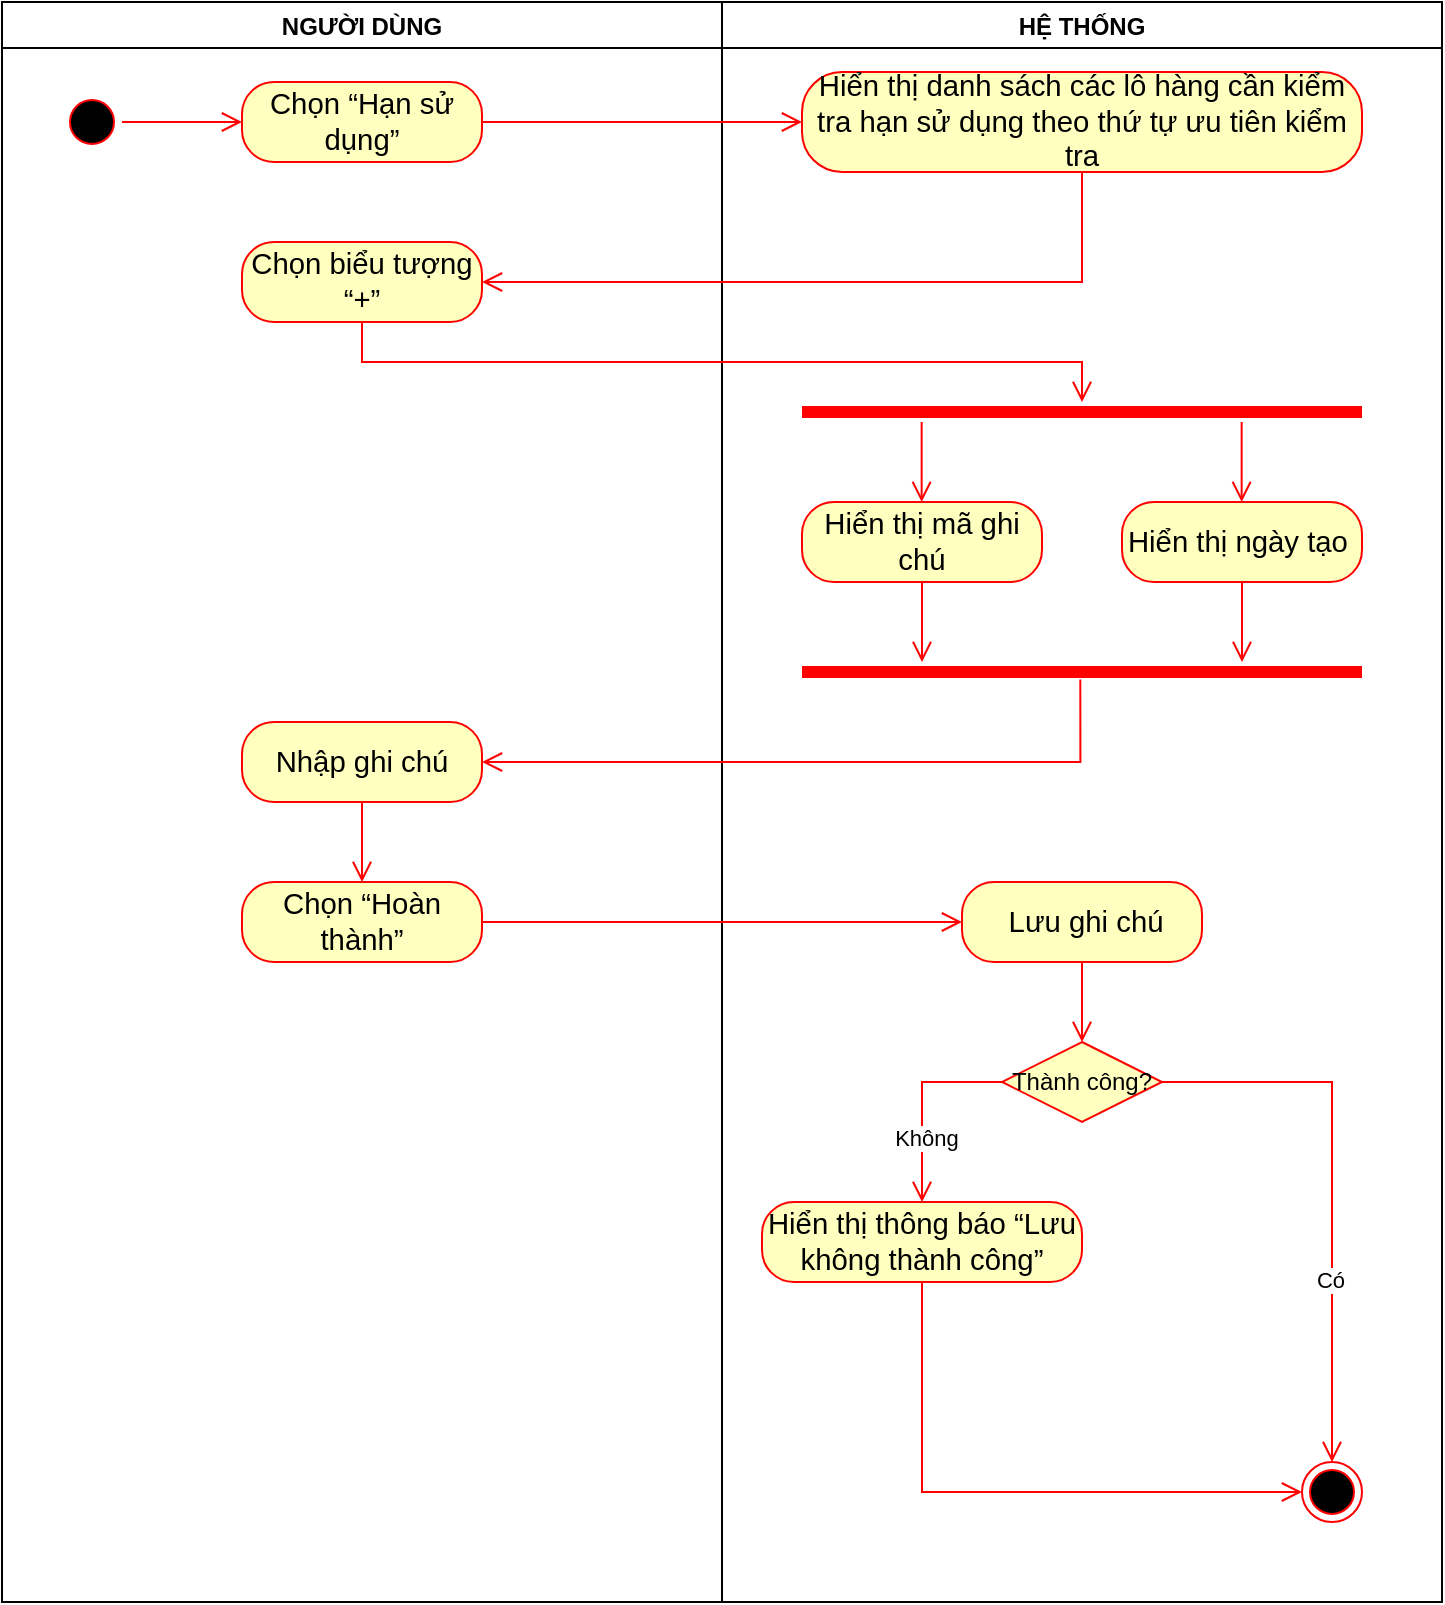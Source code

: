 <mxfile version="24.3.1" type="google" pages="5">
  <diagram name="7.1_Tạo ghi chú" id="0kV-qS3AKWl8LFnJGiaP">
    <mxGraphModel grid="1" page="1" gridSize="10" guides="1" tooltips="1" connect="1" arrows="1" fold="1" pageScale="1" pageWidth="827" pageHeight="1169" math="0" shadow="0">
      <root>
        <mxCell id="0" />
        <mxCell id="1" parent="0" />
        <mxCell id="SN-xsESXNb4tstjb_SBv-1" value="NGƯỜI DÙNG" style="swimlane;" vertex="1" parent="1">
          <mxGeometry x="40" y="40" width="360" height="800" as="geometry" />
        </mxCell>
        <mxCell id="SN-xsESXNb4tstjb_SBv-2" value="" style="ellipse;html=1;shape=startState;fillColor=#000000;strokeColor=#ff0000;" vertex="1" parent="SN-xsESXNb4tstjb_SBv-1">
          <mxGeometry x="30" y="45" width="30" height="30" as="geometry" />
        </mxCell>
        <mxCell id="SN-xsESXNb4tstjb_SBv-3" value="" style="edgeStyle=orthogonalEdgeStyle;html=1;verticalAlign=bottom;endArrow=open;endSize=8;strokeColor=#ff0000;rounded=0;entryX=0;entryY=0.5;entryDx=0;entryDy=0;" edge="1" parent="SN-xsESXNb4tstjb_SBv-1" source="SN-xsESXNb4tstjb_SBv-2" target="SN-xsESXNb4tstjb_SBv-4">
          <mxGeometry relative="1" as="geometry">
            <mxPoint x="45" y="140" as="targetPoint" />
          </mxGeometry>
        </mxCell>
        <mxCell id="SN-xsESXNb4tstjb_SBv-4" value="&lt;span id=&quot;docs-internal-guid-f4725aa3-7fff-de6a-5bcc-342137329fd7&quot;&gt;&lt;span style=&quot;font-size: 11pt; font-family: Arial, sans-serif; background-color: transparent; font-variant-numeric: normal; font-variant-east-asian: normal; font-variant-alternates: normal; font-variant-position: normal; vertical-align: baseline; white-space-collapse: preserve;&quot;&gt;Chọn “Hạn sử dụng”&lt;/span&gt;&lt;/span&gt;" style="rounded=1;whiteSpace=wrap;html=1;arcSize=40;fontColor=#000000;fillColor=#ffffc0;strokeColor=#ff0000;" vertex="1" parent="SN-xsESXNb4tstjb_SBv-1">
          <mxGeometry x="120" y="40" width="120" height="40" as="geometry" />
        </mxCell>
        <mxCell id="SN-xsESXNb4tstjb_SBv-5" value="&lt;span id=&quot;docs-internal-guid-c3ff77dc-7fff-50d0-8f94-bcc7fcbb4ce7&quot;&gt;&lt;span style=&quot;font-size: 11pt; font-family: Arial, sans-serif; background-color: transparent; font-variant-numeric: normal; font-variant-east-asian: normal; font-variant-alternates: normal; font-variant-position: normal; vertical-align: baseline; white-space-collapse: preserve;&quot;&gt;Chọn biểu tượng “+”&lt;/span&gt;&lt;/span&gt;" style="rounded=1;whiteSpace=wrap;html=1;arcSize=40;fontColor=#000000;fillColor=#ffffc0;strokeColor=#ff0000;" vertex="1" parent="SN-xsESXNb4tstjb_SBv-1">
          <mxGeometry x="120" y="120" width="120" height="40" as="geometry" />
        </mxCell>
        <mxCell id="SN-xsESXNb4tstjb_SBv-6" value="&lt;span id=&quot;docs-internal-guid-751c51df-7fff-9ad9-f30b-cde67131c14a&quot;&gt;&lt;span style=&quot;font-size: 11pt; font-family: Arial, sans-serif; background-color: transparent; font-variant-numeric: normal; font-variant-east-asian: normal; font-variant-alternates: normal; font-variant-position: normal; vertical-align: baseline; white-space-collapse: preserve;&quot;&gt;Nhập ghi chú&lt;/span&gt;&lt;/span&gt;" style="rounded=1;whiteSpace=wrap;html=1;arcSize=40;fontColor=#000000;fillColor=#ffffc0;strokeColor=#ff0000;" vertex="1" parent="SN-xsESXNb4tstjb_SBv-1">
          <mxGeometry x="120" y="360" width="120" height="40" as="geometry" />
        </mxCell>
        <mxCell id="SN-xsESXNb4tstjb_SBv-7" value="" style="edgeStyle=orthogonalEdgeStyle;html=1;verticalAlign=bottom;endArrow=open;endSize=8;strokeColor=#ff0000;rounded=0;" edge="1" parent="SN-xsESXNb4tstjb_SBv-1" source="SN-xsESXNb4tstjb_SBv-6">
          <mxGeometry relative="1" as="geometry">
            <mxPoint x="180" y="440" as="targetPoint" />
          </mxGeometry>
        </mxCell>
        <mxCell id="SN-xsESXNb4tstjb_SBv-8" value="&lt;span id=&quot;docs-internal-guid-76a3b840-7fff-b967-ef0b-1d32fdc02268&quot;&gt;&lt;span style=&quot;font-size: 11pt; font-family: Arial, sans-serif; background-color: transparent; font-variant-numeric: normal; font-variant-east-asian: normal; font-variant-alternates: normal; font-variant-position: normal; vertical-align: baseline; white-space-collapse: preserve;&quot;&gt;Chọn “Hoàn thành”&lt;/span&gt;&lt;/span&gt;" style="rounded=1;whiteSpace=wrap;html=1;arcSize=40;fontColor=#000000;fillColor=#ffffc0;strokeColor=#ff0000;" vertex="1" parent="SN-xsESXNb4tstjb_SBv-1">
          <mxGeometry x="120" y="440" width="120" height="40" as="geometry" />
        </mxCell>
        <mxCell id="SN-xsESXNb4tstjb_SBv-9" value="HỆ THỐNG" style="swimlane;" vertex="1" parent="1">
          <mxGeometry x="400" y="40" width="360" height="800" as="geometry" />
        </mxCell>
        <mxCell id="SN-xsESXNb4tstjb_SBv-10" value="&lt;span id=&quot;docs-internal-guid-e82c1034-7fff-29f1-f211-a2727519c1f3&quot;&gt;&lt;span style=&quot;font-size: 11pt; font-family: Arial, sans-serif; background-color: transparent; font-variant-numeric: normal; font-variant-east-asian: normal; font-variant-alternates: normal; font-variant-position: normal; vertical-align: baseline; white-space-collapse: preserve;&quot;&gt;Hiển thị danh sách các lô hàng cần kiểm tra hạn sử dụng theo thứ tự ưu tiên kiểm tra&lt;/span&gt;&lt;/span&gt;" style="rounded=1;whiteSpace=wrap;html=1;arcSize=40;fontColor=#000000;fillColor=#ffffc0;strokeColor=#ff0000;" vertex="1" parent="SN-xsESXNb4tstjb_SBv-9">
          <mxGeometry x="40" y="35" width="280" height="50" as="geometry" />
        </mxCell>
        <mxCell id="SN-xsESXNb4tstjb_SBv-11" value="&lt;span id=&quot;docs-internal-guid-6dc5ae81-7fff-7336-db31-c1475f2c0dd2&quot;&gt;&lt;span style=&quot;font-size: 11pt; font-family: Arial, sans-serif; background-color: transparent; font-variant-numeric: normal; font-variant-east-asian: normal; font-variant-alternates: normal; font-variant-position: normal; vertical-align: baseline; white-space-collapse: preserve;&quot;&gt;Hiển thị mã ghi chú&lt;/span&gt;&lt;/span&gt;" style="rounded=1;whiteSpace=wrap;html=1;arcSize=40;fontColor=#000000;fillColor=#ffffc0;strokeColor=#ff0000;" vertex="1" parent="SN-xsESXNb4tstjb_SBv-9">
          <mxGeometry x="40" y="250" width="120" height="40" as="geometry" />
        </mxCell>
        <mxCell id="SN-xsESXNb4tstjb_SBv-12" value="" style="edgeStyle=orthogonalEdgeStyle;html=1;verticalAlign=bottom;endArrow=open;endSize=8;strokeColor=#ff0000;rounded=0;" edge="1" parent="SN-xsESXNb4tstjb_SBv-9" source="SN-xsESXNb4tstjb_SBv-11">
          <mxGeometry relative="1" as="geometry">
            <mxPoint x="100" y="330" as="targetPoint" />
          </mxGeometry>
        </mxCell>
        <mxCell id="SN-xsESXNb4tstjb_SBv-13" value="&lt;span id=&quot;docs-internal-guid-e825b70d-7fff-9aa8-fa99-cff5601ec1d6&quot;&gt;&lt;span style=&quot;font-size: 11pt; font-family: Arial, sans-serif; background-color: transparent; font-variant-numeric: normal; font-variant-east-asian: normal; font-variant-alternates: normal; font-variant-position: normal; vertical-align: baseline; white-space-collapse: preserve;&quot;&gt;Hiển thị ngày tạo &lt;/span&gt;&lt;/span&gt;" style="rounded=1;whiteSpace=wrap;html=1;arcSize=40;fontColor=#000000;fillColor=#ffffc0;strokeColor=#ff0000;" vertex="1" parent="SN-xsESXNb4tstjb_SBv-9">
          <mxGeometry x="200" y="250" width="120" height="40" as="geometry" />
        </mxCell>
        <mxCell id="SN-xsESXNb4tstjb_SBv-14" value="" style="edgeStyle=orthogonalEdgeStyle;html=1;verticalAlign=bottom;endArrow=open;endSize=8;strokeColor=#ff0000;rounded=0;" edge="1" parent="SN-xsESXNb4tstjb_SBv-9" source="SN-xsESXNb4tstjb_SBv-13">
          <mxGeometry relative="1" as="geometry">
            <mxPoint x="260" y="330" as="targetPoint" />
          </mxGeometry>
        </mxCell>
        <mxCell id="SN-xsESXNb4tstjb_SBv-15" value="" style="shape=line;html=1;strokeWidth=6;strokeColor=#ff0000;" vertex="1" parent="SN-xsESXNb4tstjb_SBv-9">
          <mxGeometry x="40" y="200" width="280" height="10" as="geometry" />
        </mxCell>
        <mxCell id="SN-xsESXNb4tstjb_SBv-16" value="" style="shape=line;html=1;strokeWidth=6;strokeColor=#ff0000;" vertex="1" parent="SN-xsESXNb4tstjb_SBv-9">
          <mxGeometry x="40" y="330" width="280" height="10" as="geometry" />
        </mxCell>
        <mxCell id="SN-xsESXNb4tstjb_SBv-17" value="&lt;span id=&quot;docs-internal-guid-708b5b0a-7fff-f44c-9336-75b23989852f&quot;&gt;&lt;span style=&quot;font-size: 11pt; font-family: Arial, sans-serif; background-color: transparent; font-variant-numeric: normal; font-variant-east-asian: normal; font-variant-alternates: normal; font-variant-position: normal; vertical-align: baseline; white-space-collapse: preserve;&quot;&gt;&amp;nbsp;Lưu ghi chú&lt;/span&gt;&lt;/span&gt;" style="rounded=1;whiteSpace=wrap;html=1;arcSize=40;fontColor=#000000;fillColor=#ffffc0;strokeColor=#ff0000;" vertex="1" parent="SN-xsESXNb4tstjb_SBv-9">
          <mxGeometry x="120" y="440" width="120" height="40" as="geometry" />
        </mxCell>
        <mxCell id="SN-xsESXNb4tstjb_SBv-18" value="" style="edgeStyle=orthogonalEdgeStyle;html=1;verticalAlign=bottom;endArrow=open;endSize=8;strokeColor=#ff0000;rounded=0;" edge="1" parent="SN-xsESXNb4tstjb_SBv-9" source="SN-xsESXNb4tstjb_SBv-17">
          <mxGeometry relative="1" as="geometry">
            <mxPoint x="180" y="520" as="targetPoint" />
          </mxGeometry>
        </mxCell>
        <mxCell id="SN-xsESXNb4tstjb_SBv-19" value="Thành công?" style="rhombus;whiteSpace=wrap;html=1;fontColor=#000000;fillColor=#ffffc0;strokeColor=#ff0000;" vertex="1" parent="SN-xsESXNb4tstjb_SBv-9">
          <mxGeometry x="140" y="520" width="80" height="40" as="geometry" />
        </mxCell>
        <mxCell id="SN-xsESXNb4tstjb_SBv-20" value="" style="edgeStyle=orthogonalEdgeStyle;html=1;align=left;verticalAlign=bottom;endArrow=open;endSize=8;strokeColor=#ff0000;rounded=0;entryX=0.5;entryY=0;entryDx=0;entryDy=0;" edge="1" parent="SN-xsESXNb4tstjb_SBv-9" source="SN-xsESXNb4tstjb_SBv-19" target="SN-xsESXNb4tstjb_SBv-26">
          <mxGeometry x="-1" relative="1" as="geometry">
            <mxPoint x="320" y="540" as="targetPoint" />
          </mxGeometry>
        </mxCell>
        <mxCell id="SN-xsESXNb4tstjb_SBv-21" value="Có" style="edgeLabel;html=1;align=center;verticalAlign=middle;resizable=0;points=[];" connectable="0" vertex="1" parent="SN-xsESXNb4tstjb_SBv-20">
          <mxGeometry x="0.338" y="-1" relative="1" as="geometry">
            <mxPoint as="offset" />
          </mxGeometry>
        </mxCell>
        <mxCell id="SN-xsESXNb4tstjb_SBv-22" value="" style="edgeStyle=orthogonalEdgeStyle;html=1;align=left;verticalAlign=top;endArrow=open;endSize=8;strokeColor=#ff0000;rounded=0;entryX=0.5;entryY=0;entryDx=0;entryDy=0;" edge="1" parent="SN-xsESXNb4tstjb_SBv-9" source="SN-xsESXNb4tstjb_SBv-19" target="SN-xsESXNb4tstjb_SBv-24">
          <mxGeometry x="-1" relative="1" as="geometry">
            <mxPoint x="80" y="550" as="targetPoint" />
            <Array as="points">
              <mxPoint x="100" y="540" />
            </Array>
          </mxGeometry>
        </mxCell>
        <mxCell id="SN-xsESXNb4tstjb_SBv-23" value="Không" style="edgeLabel;html=1;align=center;verticalAlign=middle;resizable=0;points=[];" connectable="0" vertex="1" parent="SN-xsESXNb4tstjb_SBv-22">
          <mxGeometry x="0.363" y="2" relative="1" as="geometry">
            <mxPoint as="offset" />
          </mxGeometry>
        </mxCell>
        <mxCell id="SN-xsESXNb4tstjb_SBv-24" value="&lt;span id=&quot;docs-internal-guid-7e95d2e3-7fff-7772-bdba-97b413e72766&quot;&gt;&lt;span style=&quot;font-size: 11pt; font-family: Arial, sans-serif; background-color: transparent; font-variant-numeric: normal; font-variant-east-asian: normal; font-variant-alternates: normal; font-variant-position: normal; vertical-align: baseline; white-space-collapse: preserve;&quot;&gt;Hiển thị thông báo “Lưu không thành công”&lt;/span&gt;&lt;/span&gt;" style="rounded=1;whiteSpace=wrap;html=1;arcSize=40;fontColor=#000000;fillColor=#ffffc0;strokeColor=#ff0000;" vertex="1" parent="SN-xsESXNb4tstjb_SBv-9">
          <mxGeometry x="20" y="600" width="160" height="40" as="geometry" />
        </mxCell>
        <mxCell id="SN-xsESXNb4tstjb_SBv-25" value="" style="edgeStyle=orthogonalEdgeStyle;html=1;verticalAlign=bottom;endArrow=open;endSize=8;strokeColor=#ff0000;rounded=0;entryX=0;entryY=0.5;entryDx=0;entryDy=0;" edge="1" parent="SN-xsESXNb4tstjb_SBv-9" source="SN-xsESXNb4tstjb_SBv-24" target="SN-xsESXNb4tstjb_SBv-26">
          <mxGeometry relative="1" as="geometry">
            <mxPoint x="100" y="700" as="targetPoint" />
            <Array as="points">
              <mxPoint x="100" y="745" />
            </Array>
          </mxGeometry>
        </mxCell>
        <mxCell id="SN-xsESXNb4tstjb_SBv-26" value="" style="ellipse;html=1;shape=endState;fillColor=#000000;strokeColor=#ff0000;" vertex="1" parent="SN-xsESXNb4tstjb_SBv-9">
          <mxGeometry x="290" y="730" width="30" height="30" as="geometry" />
        </mxCell>
        <mxCell id="SN-xsESXNb4tstjb_SBv-27" value="" style="edgeStyle=orthogonalEdgeStyle;html=1;verticalAlign=bottom;endArrow=open;endSize=8;strokeColor=#ff0000;rounded=0;" edge="1" parent="SN-xsESXNb4tstjb_SBv-9">
          <mxGeometry relative="1" as="geometry">
            <mxPoint x="99.82" y="250" as="targetPoint" />
            <mxPoint x="99.82" y="210" as="sourcePoint" />
          </mxGeometry>
        </mxCell>
        <mxCell id="SN-xsESXNb4tstjb_SBv-28" value="" style="edgeStyle=orthogonalEdgeStyle;html=1;verticalAlign=bottom;endArrow=open;endSize=8;strokeColor=#ff0000;rounded=0;" edge="1" parent="SN-xsESXNb4tstjb_SBv-9">
          <mxGeometry relative="1" as="geometry">
            <mxPoint x="259.82" y="250" as="targetPoint" />
            <mxPoint x="259.82" y="210" as="sourcePoint" />
          </mxGeometry>
        </mxCell>
        <mxCell id="SN-xsESXNb4tstjb_SBv-29" value="" style="edgeStyle=orthogonalEdgeStyle;html=1;verticalAlign=bottom;endArrow=open;endSize=8;strokeColor=#ff0000;rounded=0;entryX=1;entryY=0.5;entryDx=0;entryDy=0;" edge="1" parent="1" source="SN-xsESXNb4tstjb_SBv-10" target="SN-xsESXNb4tstjb_SBv-5">
          <mxGeometry relative="1" as="geometry">
            <mxPoint x="580" y="180" as="targetPoint" />
            <Array as="points">
              <mxPoint x="580" y="180" />
            </Array>
          </mxGeometry>
        </mxCell>
        <mxCell id="SN-xsESXNb4tstjb_SBv-30" value="" style="edgeStyle=orthogonalEdgeStyle;html=1;verticalAlign=bottom;endArrow=open;endSize=8;strokeColor=#ff0000;rounded=0;entryX=0;entryY=0.5;entryDx=0;entryDy=0;" edge="1" parent="1" source="SN-xsESXNb4tstjb_SBv-4" target="SN-xsESXNb4tstjb_SBv-10">
          <mxGeometry relative="1" as="geometry">
            <mxPoint x="220" y="160" as="targetPoint" />
          </mxGeometry>
        </mxCell>
        <mxCell id="SN-xsESXNb4tstjb_SBv-31" value="" style="edgeStyle=orthogonalEdgeStyle;html=1;verticalAlign=bottom;endArrow=open;endSize=8;strokeColor=#ff0000;rounded=0;" edge="1" parent="1" source="SN-xsESXNb4tstjb_SBv-5" target="SN-xsESXNb4tstjb_SBv-15">
          <mxGeometry relative="1" as="geometry">
            <mxPoint x="220" y="240" as="targetPoint" />
            <Array as="points">
              <mxPoint x="220" y="220" />
              <mxPoint x="580" y="220" />
            </Array>
          </mxGeometry>
        </mxCell>
        <mxCell id="SN-xsESXNb4tstjb_SBv-32" value="" style="edgeStyle=orthogonalEdgeStyle;html=1;verticalAlign=bottom;endArrow=open;endSize=8;strokeColor=#ff0000;rounded=0;exitX=0.497;exitY=0.878;exitDx=0;exitDy=0;exitPerimeter=0;entryX=1;entryY=0.5;entryDx=0;entryDy=0;" edge="1" parent="1" source="SN-xsESXNb4tstjb_SBv-16" target="SN-xsESXNb4tstjb_SBv-6">
          <mxGeometry relative="1" as="geometry">
            <mxPoint x="230" y="510" as="targetPoint" />
            <mxPoint x="230" y="450" as="sourcePoint" />
            <Array as="points">
              <mxPoint x="579" y="420" />
            </Array>
          </mxGeometry>
        </mxCell>
        <mxCell id="SN-xsESXNb4tstjb_SBv-33" value="" style="edgeStyle=orthogonalEdgeStyle;html=1;verticalAlign=bottom;endArrow=open;endSize=8;strokeColor=#ff0000;rounded=0;entryX=0;entryY=0.5;entryDx=0;entryDy=0;exitX=1;exitY=0.5;exitDx=0;exitDy=0;" edge="1" parent="1" source="SN-xsESXNb4tstjb_SBv-8" target="SN-xsESXNb4tstjb_SBv-17">
          <mxGeometry relative="1" as="geometry">
            <mxPoint x="230" y="490" as="targetPoint" />
            <mxPoint x="230" y="450" as="sourcePoint" />
          </mxGeometry>
        </mxCell>
      </root>
    </mxGraphModel>
  </diagram>
  <diagram id="6kDLeFNeHm7UT_bLVv5U" name="7.2_Sửa ghi chú">
    <mxGraphModel grid="1" page="1" gridSize="10" guides="1" tooltips="1" connect="1" arrows="1" fold="1" pageScale="1" pageWidth="850" pageHeight="1100" math="0" shadow="0">
      <root>
        <mxCell id="0" />
        <mxCell id="1" parent="0" />
        <mxCell id="ue8h4NAygcNgKKSPAfr3-1" value="NGƯỜI DÙNG" style="swimlane;" vertex="1" parent="1">
          <mxGeometry x="40" y="40" width="360" height="1000" as="geometry" />
        </mxCell>
        <mxCell id="ue8h4NAygcNgKKSPAfr3-2" value="" style="ellipse;html=1;shape=startState;fillColor=#000000;strokeColor=#ff0000;" vertex="1" parent="ue8h4NAygcNgKKSPAfr3-1">
          <mxGeometry x="20" y="45" width="30" height="30" as="geometry" />
        </mxCell>
        <mxCell id="ue8h4NAygcNgKKSPAfr3-3" value="" style="edgeStyle=orthogonalEdgeStyle;html=1;verticalAlign=bottom;endArrow=open;endSize=8;strokeColor=#ff0000;rounded=0;entryX=0;entryY=0.5;entryDx=0;entryDy=0;" edge="1" parent="ue8h4NAygcNgKKSPAfr3-1" source="ue8h4NAygcNgKKSPAfr3-2" target="ue8h4NAygcNgKKSPAfr3-4">
          <mxGeometry relative="1" as="geometry">
            <mxPoint x="35" y="140" as="targetPoint" />
          </mxGeometry>
        </mxCell>
        <mxCell id="ue8h4NAygcNgKKSPAfr3-4" value="&lt;span id=&quot;docs-internal-guid-0dce208b-7fff-d707-0ed1-dc2450d3bac0&quot;&gt;&lt;span style=&quot;font-size: 11pt; font-family: Arial, sans-serif; background-color: transparent; font-variant-numeric: normal; font-variant-east-asian: normal; font-variant-alternates: normal; font-variant-position: normal; vertical-align: baseline; white-space-collapse: preserve;&quot;&gt;Chọn “Hạn sử dụng”&lt;/span&gt;&lt;/span&gt;" style="rounded=1;whiteSpace=wrap;html=1;arcSize=40;fontColor=#000000;fillColor=#ffffc0;strokeColor=#ff0000;" vertex="1" parent="ue8h4NAygcNgKKSPAfr3-1">
          <mxGeometry x="120" y="40" width="120" height="40" as="geometry" />
        </mxCell>
        <mxCell id="ue8h4NAygcNgKKSPAfr3-5" value="&lt;span id=&quot;docs-internal-guid-72626303-7fff-4c39-1bba-14d451c37d0a&quot;&gt;&lt;span style=&quot;font-size: 11pt; font-family: Arial, sans-serif; background-color: transparent; font-variant-numeric: normal; font-variant-east-asian: normal; font-variant-alternates: normal; font-variant-position: normal; vertical-align: baseline; white-space-collapse: preserve;&quot;&gt;Vuốt mã lô hàng cần sửa sang phải&lt;/span&gt;&lt;/span&gt;" style="rounded=1;whiteSpace=wrap;html=1;arcSize=40;fontColor=#000000;fillColor=#ffffc0;strokeColor=#ff0000;" vertex="1" parent="ue8h4NAygcNgKKSPAfr3-1">
          <mxGeometry x="100" y="120" width="160" height="40" as="geometry" />
        </mxCell>
        <mxCell id="ue8h4NAygcNgKKSPAfr3-6" value="" style="edgeStyle=orthogonalEdgeStyle;html=1;verticalAlign=bottom;endArrow=open;endSize=8;strokeColor=#ff0000;rounded=0;" edge="1" parent="ue8h4NAygcNgKKSPAfr3-1" source="ue8h4NAygcNgKKSPAfr3-5">
          <mxGeometry relative="1" as="geometry">
            <mxPoint x="180" y="200" as="targetPoint" />
          </mxGeometry>
        </mxCell>
        <mxCell id="ue8h4NAygcNgKKSPAfr3-7" value="&lt;span id=&quot;docs-internal-guid-dce070fa-7fff-b8c4-8c3f-a14b3cad3141&quot;&gt;&lt;span style=&quot;font-size: 11pt; font-family: Arial, sans-serif; background-color: transparent; font-variant-numeric: normal; font-variant-east-asian: normal; font-variant-alternates: normal; font-variant-position: normal; vertical-align: baseline; white-space-collapse: preserve;&quot;&gt;Chọn “Sửa”&lt;/span&gt;&lt;/span&gt;" style="rounded=1;whiteSpace=wrap;html=1;arcSize=40;fontColor=#000000;fillColor=#ffffc0;strokeColor=#ff0000;" vertex="1" parent="ue8h4NAygcNgKKSPAfr3-1">
          <mxGeometry x="120" y="200" width="120" height="40" as="geometry" />
        </mxCell>
        <mxCell id="ue8h4NAygcNgKKSPAfr3-8" value="&lt;span id=&quot;docs-internal-guid-4445b7e8-7fff-e435-add2-88c1b121ebf4&quot;&gt;&lt;span style=&quot;font-size: 11pt; font-family: Arial, sans-serif; background-color: transparent; font-variant-numeric: normal; font-variant-east-asian: normal; font-variant-alternates: normal; font-variant-position: normal; vertical-align: baseline; white-space-collapse: preserve;&quot;&gt;Sửa ghi chú&lt;/span&gt;&lt;/span&gt;" style="rounded=1;whiteSpace=wrap;html=1;arcSize=40;fontColor=#000000;fillColor=#ffffc0;strokeColor=#ff0000;" vertex="1" parent="ue8h4NAygcNgKKSPAfr3-1">
          <mxGeometry x="120" y="440" width="120" height="40" as="geometry" />
        </mxCell>
        <mxCell id="ue8h4NAygcNgKKSPAfr3-9" value="" style="edgeStyle=orthogonalEdgeStyle;html=1;verticalAlign=bottom;endArrow=open;endSize=8;strokeColor=#ff0000;rounded=0;" edge="1" parent="ue8h4NAygcNgKKSPAfr3-1" source="ue8h4NAygcNgKKSPAfr3-8">
          <mxGeometry relative="1" as="geometry">
            <mxPoint x="180" y="520" as="targetPoint" />
          </mxGeometry>
        </mxCell>
        <mxCell id="ue8h4NAygcNgKKSPAfr3-10" value="HỆ THỐNG" style="swimlane;" vertex="1" parent="1">
          <mxGeometry x="400" y="40" width="360" height="1000" as="geometry" />
        </mxCell>
        <mxCell id="ue8h4NAygcNgKKSPAfr3-11" value="&lt;span id=&quot;docs-internal-guid-6dc5ae81-7fff-7336-db31-c1475f2c0dd2&quot;&gt;&lt;span style=&quot;font-size: 11pt; font-family: Arial, sans-serif; background-color: transparent; font-variant-numeric: normal; font-variant-east-asian: normal; font-variant-alternates: normal; font-variant-position: normal; vertical-align: baseline; white-space-collapse: preserve;&quot;&gt;Hiển thị mã ghi chú&lt;/span&gt;&lt;/span&gt;" style="rounded=1;whiteSpace=wrap;html=1;arcSize=40;fontColor=#000000;fillColor=#ffffc0;strokeColor=#ff0000;" vertex="1" parent="ue8h4NAygcNgKKSPAfr3-10">
          <mxGeometry x="40" y="330" width="120" height="40" as="geometry" />
        </mxCell>
        <mxCell id="ue8h4NAygcNgKKSPAfr3-12" value="" style="edgeStyle=orthogonalEdgeStyle;html=1;verticalAlign=bottom;endArrow=open;endSize=8;strokeColor=#ff0000;rounded=0;" edge="1" parent="ue8h4NAygcNgKKSPAfr3-10" source="ue8h4NAygcNgKKSPAfr3-11">
          <mxGeometry relative="1" as="geometry">
            <mxPoint x="100" y="410" as="targetPoint" />
          </mxGeometry>
        </mxCell>
        <mxCell id="ue8h4NAygcNgKKSPAfr3-13" value="&lt;span id=&quot;docs-internal-guid-e825b70d-7fff-9aa8-fa99-cff5601ec1d6&quot;&gt;&lt;span style=&quot;font-size: 11pt; font-family: Arial, sans-serif; background-color: transparent; font-variant-numeric: normal; font-variant-east-asian: normal; font-variant-alternates: normal; font-variant-position: normal; vertical-align: baseline; white-space-collapse: preserve;&quot;&gt;Hiển thị ngày tạo &lt;/span&gt;&lt;/span&gt;" style="rounded=1;whiteSpace=wrap;html=1;arcSize=40;fontColor=#000000;fillColor=#ffffc0;strokeColor=#ff0000;" vertex="1" parent="ue8h4NAygcNgKKSPAfr3-10">
          <mxGeometry x="200" y="330" width="120" height="40" as="geometry" />
        </mxCell>
        <mxCell id="ue8h4NAygcNgKKSPAfr3-14" value="" style="edgeStyle=orthogonalEdgeStyle;html=1;verticalAlign=bottom;endArrow=open;endSize=8;strokeColor=#ff0000;rounded=0;" edge="1" parent="ue8h4NAygcNgKKSPAfr3-10" source="ue8h4NAygcNgKKSPAfr3-13">
          <mxGeometry relative="1" as="geometry">
            <mxPoint x="260" y="410" as="targetPoint" />
          </mxGeometry>
        </mxCell>
        <mxCell id="ue8h4NAygcNgKKSPAfr3-15" value="" style="shape=line;html=1;strokeWidth=6;strokeColor=#ff0000;" vertex="1" parent="ue8h4NAygcNgKKSPAfr3-10">
          <mxGeometry x="40" y="280" width="280" height="10" as="geometry" />
        </mxCell>
        <mxCell id="ue8h4NAygcNgKKSPAfr3-16" value="" style="edgeStyle=orthogonalEdgeStyle;html=1;verticalAlign=bottom;endArrow=open;endSize=8;strokeColor=#ff0000;rounded=0;exitX=0.798;exitY=0.554;exitDx=0;exitDy=0;exitPerimeter=0;entryX=0.5;entryY=0;entryDx=0;entryDy=0;" edge="1" parent="ue8h4NAygcNgKKSPAfr3-10" source="ue8h4NAygcNgKKSPAfr3-15" target="ue8h4NAygcNgKKSPAfr3-13">
          <mxGeometry relative="1" as="geometry">
            <mxPoint x="110" y="330" as="targetPoint" />
            <mxPoint x="110" y="298" as="sourcePoint" />
            <Array as="points">
              <mxPoint x="260" y="286" />
            </Array>
          </mxGeometry>
        </mxCell>
        <mxCell id="ue8h4NAygcNgKKSPAfr3-17" value="" style="shape=line;html=1;strokeWidth=6;strokeColor=#ff0000;" vertex="1" parent="ue8h4NAygcNgKKSPAfr3-10">
          <mxGeometry x="40" y="410" width="280" height="10" as="geometry" />
        </mxCell>
        <mxCell id="ue8h4NAygcNgKKSPAfr3-18" value="Tiếp tục sửa?" style="rhombus;whiteSpace=wrap;html=1;fontColor=#000000;fillColor=#ffffc0;strokeColor=#ff0000;" vertex="1" parent="ue8h4NAygcNgKKSPAfr3-10">
          <mxGeometry x="-220" y="520" width="80" height="40" as="geometry" />
        </mxCell>
        <mxCell id="ue8h4NAygcNgKKSPAfr3-19" value="" style="edgeStyle=orthogonalEdgeStyle;html=1;align=left;verticalAlign=bottom;endArrow=open;endSize=8;strokeColor=#ff0000;rounded=0;entryX=1;entryY=0.5;entryDx=0;entryDy=0;" edge="1" parent="ue8h4NAygcNgKKSPAfr3-10" source="ue8h4NAygcNgKKSPAfr3-18" target="ue8h4NAygcNgKKSPAfr3-21">
          <mxGeometry x="-1" relative="1" as="geometry">
            <mxPoint x="-40" y="540" as="targetPoint" />
            <Array as="points">
              <mxPoint x="-80" y="540" />
              <mxPoint x="-80" y="620" />
            </Array>
          </mxGeometry>
        </mxCell>
        <mxCell id="ue8h4NAygcNgKKSPAfr3-20" value="Không" style="edgeLabel;html=1;align=center;verticalAlign=middle;resizable=0;points=[];" connectable="0" vertex="1" parent="ue8h4NAygcNgKKSPAfr3-19">
          <mxGeometry x="0.119" y="1" relative="1" as="geometry">
            <mxPoint as="offset" />
          </mxGeometry>
        </mxCell>
        <mxCell id="ue8h4NAygcNgKKSPAfr3-21" value="&lt;span id=&quot;docs-internal-guid-dfad3a7e-7fff-7f0c-1e5e-eda23662aef1&quot;&gt;&lt;span style=&quot;font-size: 11pt; font-family: Arial, sans-serif; background-color: transparent; font-variant-numeric: normal; font-variant-east-asian: normal; font-variant-alternates: normal; font-variant-position: normal; vertical-align: baseline; white-space-collapse: preserve;&quot;&gt;Chọn “Hoàn thành”&lt;/span&gt;&lt;/span&gt;" style="rounded=1;whiteSpace=wrap;html=1;arcSize=40;fontColor=#000000;fillColor=#ffffc0;strokeColor=#ff0000;" vertex="1" parent="ue8h4NAygcNgKKSPAfr3-10">
          <mxGeometry x="-240" y="600" width="120" height="40" as="geometry" />
        </mxCell>
        <mxCell id="ue8h4NAygcNgKKSPAfr3-22" value="&lt;span id=&quot;docs-internal-guid-79685cef-7fff-9e48-60b6-9853451a5df2&quot;&gt;&lt;span style=&quot;font-size: 11pt; font-family: Arial, sans-serif; background-color: transparent; font-variant-numeric: normal; font-variant-east-asian: normal; font-variant-alternates: normal; font-variant-position: normal; vertical-align: baseline; white-space-collapse: preserve;&quot;&gt;Lưu ghi chú&lt;/span&gt;&lt;/span&gt;" style="rounded=1;whiteSpace=wrap;html=1;arcSize=40;fontColor=#000000;fillColor=#ffffc0;strokeColor=#ff0000;" vertex="1" parent="ue8h4NAygcNgKKSPAfr3-10">
          <mxGeometry x="120" y="680" width="120" height="40" as="geometry" />
        </mxCell>
        <mxCell id="ue8h4NAygcNgKKSPAfr3-23" value="" style="edgeStyle=orthogonalEdgeStyle;html=1;verticalAlign=bottom;endArrow=open;endSize=8;strokeColor=#ff0000;rounded=0;" edge="1" parent="ue8h4NAygcNgKKSPAfr3-10" source="ue8h4NAygcNgKKSPAfr3-22">
          <mxGeometry relative="1" as="geometry">
            <mxPoint x="180" y="760" as="targetPoint" />
          </mxGeometry>
        </mxCell>
        <mxCell id="ue8h4NAygcNgKKSPAfr3-24" value="Thành công" style="rhombus;whiteSpace=wrap;html=1;fontColor=#000000;fillColor=#ffffc0;strokeColor=#ff0000;" vertex="1" parent="ue8h4NAygcNgKKSPAfr3-10">
          <mxGeometry x="140" y="760" width="80" height="40" as="geometry" />
        </mxCell>
        <mxCell id="ue8h4NAygcNgKKSPAfr3-25" value="" style="edgeStyle=orthogonalEdgeStyle;html=1;align=left;verticalAlign=top;endArrow=open;endSize=8;strokeColor=#ff0000;rounded=0;entryX=0.5;entryY=0;entryDx=0;entryDy=0;" edge="1" parent="ue8h4NAygcNgKKSPAfr3-10" source="ue8h4NAygcNgKKSPAfr3-24" target="ue8h4NAygcNgKKSPAfr3-27">
          <mxGeometry x="-1" relative="1" as="geometry">
            <mxPoint x="100" y="800" as="targetPoint" />
            <Array as="points">
              <mxPoint x="120" y="780" />
            </Array>
          </mxGeometry>
        </mxCell>
        <mxCell id="ue8h4NAygcNgKKSPAfr3-26" value="Không" style="edgeLabel;html=1;align=center;verticalAlign=middle;resizable=0;points=[];" connectable="0" vertex="1" parent="ue8h4NAygcNgKKSPAfr3-25">
          <mxGeometry x="0.222" y="-2" relative="1" as="geometry">
            <mxPoint as="offset" />
          </mxGeometry>
        </mxCell>
        <mxCell id="ue8h4NAygcNgKKSPAfr3-27" value="&lt;span id=&quot;docs-internal-guid-a8bc924b-7fff-23ef-c2ce-a76ffa22b537&quot;&gt;&lt;span style=&quot;font-size: 11pt; font-family: Arial, sans-serif; background-color: transparent; font-variant-numeric: normal; font-variant-east-asian: normal; font-variant-alternates: normal; font-variant-position: normal; vertical-align: baseline; white-space-collapse: preserve;&quot;&gt;Hiển thị thông báo “Sửa không thành công”&lt;/span&gt;&lt;/span&gt;" style="rounded=1;whiteSpace=wrap;html=1;arcSize=40;fontColor=#000000;fillColor=#ffffc0;strokeColor=#ff0000;" vertex="1" parent="ue8h4NAygcNgKKSPAfr3-10">
          <mxGeometry x="40" y="820" width="160" height="40" as="geometry" />
        </mxCell>
        <mxCell id="ue8h4NAygcNgKKSPAfr3-28" value="" style="edgeStyle=orthogonalEdgeStyle;html=1;verticalAlign=bottom;endArrow=open;endSize=8;strokeColor=#ff0000;rounded=0;entryX=0;entryY=0.5;entryDx=0;entryDy=0;" edge="1" parent="ue8h4NAygcNgKKSPAfr3-10" source="ue8h4NAygcNgKKSPAfr3-27" target="ue8h4NAygcNgKKSPAfr3-29">
          <mxGeometry relative="1" as="geometry">
            <mxPoint x="120" y="920" as="targetPoint" />
            <Array as="points">
              <mxPoint x="120" y="955" />
            </Array>
          </mxGeometry>
        </mxCell>
        <mxCell id="ue8h4NAygcNgKKSPAfr3-29" value="" style="ellipse;html=1;shape=endState;fillColor=#000000;strokeColor=#ff0000;" vertex="1" parent="ue8h4NAygcNgKKSPAfr3-10">
          <mxGeometry x="280" y="940" width="30" height="30" as="geometry" />
        </mxCell>
        <mxCell id="ue8h4NAygcNgKKSPAfr3-30" value="" style="edgeStyle=orthogonalEdgeStyle;html=1;align=left;verticalAlign=bottom;endArrow=open;endSize=8;strokeColor=#ff0000;rounded=0;entryX=0.5;entryY=0;entryDx=0;entryDy=0;" edge="1" parent="ue8h4NAygcNgKKSPAfr3-10" source="ue8h4NAygcNgKKSPAfr3-24" target="ue8h4NAygcNgKKSPAfr3-29">
          <mxGeometry x="-1" relative="1" as="geometry">
            <mxPoint x="260" y="780" as="targetPoint" />
          </mxGeometry>
        </mxCell>
        <mxCell id="ue8h4NAygcNgKKSPAfr3-31" value="Có" style="edgeLabel;html=1;align=center;verticalAlign=middle;resizable=0;points=[];" connectable="0" vertex="1" parent="ue8h4NAygcNgKKSPAfr3-30">
          <mxGeometry x="0.282" y="-3" relative="1" as="geometry">
            <mxPoint y="-1" as="offset" />
          </mxGeometry>
        </mxCell>
        <mxCell id="ue8h4NAygcNgKKSPAfr3-32" value="" style="edgeStyle=orthogonalEdgeStyle;html=1;verticalAlign=bottom;endArrow=open;endSize=8;strokeColor=#ff0000;rounded=0;entryX=0.5;entryY=0;entryDx=0;entryDy=0;" edge="1" parent="ue8h4NAygcNgKKSPAfr3-10" source="ue8h4NAygcNgKKSPAfr3-21" target="ue8h4NAygcNgKKSPAfr3-22">
          <mxGeometry relative="1" as="geometry">
            <mxPoint x="-180" y="700" as="targetPoint" />
            <Array as="points">
              <mxPoint x="-180" y="660" />
              <mxPoint x="180" y="660" />
            </Array>
          </mxGeometry>
        </mxCell>
        <mxCell id="ue8h4NAygcNgKKSPAfr3-33" value="&lt;span id=&quot;docs-internal-guid-e82c1034-7fff-29f1-f211-a2727519c1f3&quot;&gt;&lt;span style=&quot;font-size: 11pt; font-family: Arial, sans-serif; background-color: transparent; font-variant-numeric: normal; font-variant-east-asian: normal; font-variant-alternates: normal; font-variant-position: normal; vertical-align: baseline; white-space-collapse: preserve;&quot;&gt;Hiển thị danh sách các lô hàng cần kiểm tra hạn sử dụng theo thứ tự ưu tiên kiểm tra&lt;/span&gt;&lt;/span&gt;" style="rounded=1;whiteSpace=wrap;html=1;arcSize=40;fontColor=#000000;fillColor=#ffffc0;strokeColor=#ff0000;" vertex="1" parent="1">
          <mxGeometry x="440" y="75" width="280" height="50" as="geometry" />
        </mxCell>
        <mxCell id="ue8h4NAygcNgKKSPAfr3-34" value="" style="edgeStyle=orthogonalEdgeStyle;html=1;verticalAlign=bottom;endArrow=open;endSize=8;strokeColor=#ff0000;rounded=0;entryX=0;entryY=0.5;entryDx=0;entryDy=0;" edge="1" parent="1" source="ue8h4NAygcNgKKSPAfr3-4" target="ue8h4NAygcNgKKSPAfr3-33">
          <mxGeometry relative="1" as="geometry">
            <mxPoint x="220" y="180" as="targetPoint" />
          </mxGeometry>
        </mxCell>
        <mxCell id="ue8h4NAygcNgKKSPAfr3-35" value="" style="edgeStyle=orthogonalEdgeStyle;html=1;verticalAlign=bottom;endArrow=open;endSize=8;strokeColor=#ff0000;rounded=0;exitX=0.5;exitY=1;exitDx=0;exitDy=0;entryX=1;entryY=0.5;entryDx=0;entryDy=0;" edge="1" parent="1" source="ue8h4NAygcNgKKSPAfr3-33" target="ue8h4NAygcNgKKSPAfr3-5">
          <mxGeometry relative="1" as="geometry">
            <mxPoint x="230" y="270" as="targetPoint" />
            <mxPoint x="230" y="210" as="sourcePoint" />
          </mxGeometry>
        </mxCell>
        <mxCell id="ue8h4NAygcNgKKSPAfr3-36" value="" style="edgeStyle=orthogonalEdgeStyle;html=1;verticalAlign=bottom;endArrow=open;endSize=8;strokeColor=#ff0000;rounded=0;entryX=0.509;entryY=0.665;entryDx=0;entryDy=0;entryPerimeter=0;" edge="1" parent="1" source="ue8h4NAygcNgKKSPAfr3-7" target="ue8h4NAygcNgKKSPAfr3-15">
          <mxGeometry relative="1" as="geometry">
            <mxPoint x="220" y="320" as="targetPoint" />
          </mxGeometry>
        </mxCell>
        <mxCell id="ue8h4NAygcNgKKSPAfr3-37" value="" style="edgeStyle=orthogonalEdgeStyle;html=1;verticalAlign=bottom;endArrow=open;endSize=8;strokeColor=#ff0000;rounded=0;exitX=0.498;exitY=0.798;exitDx=0;exitDy=0;exitPerimeter=0;entryX=1;entryY=0.5;entryDx=0;entryDy=0;" edge="1" parent="1" source="ue8h4NAygcNgKKSPAfr3-17" target="ue8h4NAygcNgKKSPAfr3-8">
          <mxGeometry relative="1" as="geometry">
            <mxPoint x="230" y="590" as="targetPoint" />
            <mxPoint x="230" y="530" as="sourcePoint" />
            <Array as="points">
              <mxPoint x="579" y="500" />
            </Array>
          </mxGeometry>
        </mxCell>
        <mxCell id="ue8h4NAygcNgKKSPAfr3-38" value="" style="edgeStyle=orthogonalEdgeStyle;html=1;verticalAlign=bottom;endArrow=open;endSize=8;strokeColor=#ff0000;rounded=0;" edge="1" parent="1">
          <mxGeometry relative="1" as="geometry">
            <mxPoint x="500" y="370" as="targetPoint" />
            <mxPoint x="500" y="330" as="sourcePoint" />
          </mxGeometry>
        </mxCell>
        <mxCell id="ue8h4NAygcNgKKSPAfr3-39" value="" style="edgeStyle=orthogonalEdgeStyle;html=1;align=left;verticalAlign=bottom;endArrow=open;endSize=8;strokeColor=#ff0000;rounded=0;entryX=0;entryY=0.5;entryDx=0;entryDy=0;exitX=0;exitY=0.5;exitDx=0;exitDy=0;" edge="1" parent="1" source="ue8h4NAygcNgKKSPAfr3-18" target="ue8h4NAygcNgKKSPAfr3-8">
          <mxGeometry x="-1" relative="1" as="geometry">
            <mxPoint x="290" y="670" as="targetPoint" />
            <mxPoint x="270" y="590" as="sourcePoint" />
            <Array as="points">
              <mxPoint x="120" y="580" />
              <mxPoint x="120" y="500" />
            </Array>
          </mxGeometry>
        </mxCell>
        <mxCell id="ue8h4NAygcNgKKSPAfr3-40" value="Có" style="edgeLabel;html=1;align=center;verticalAlign=middle;resizable=0;points=[];" connectable="0" vertex="1" parent="ue8h4NAygcNgKKSPAfr3-39">
          <mxGeometry x="0.119" y="1" relative="1" as="geometry">
            <mxPoint as="offset" />
          </mxGeometry>
        </mxCell>
      </root>
    </mxGraphModel>
  </diagram>
  <diagram id="If8TjAhLYadnkQGZd--4" name="7.3_Xoá ghi chú">
    <mxGraphModel grid="1" page="1" gridSize="10" guides="1" tooltips="1" connect="1" arrows="1" fold="1" pageScale="1" pageWidth="850" pageHeight="1100" math="0" shadow="0">
      <root>
        <mxCell id="0" />
        <mxCell id="1" parent="0" />
        <mxCell id="5OxyGYXgh7J7WaRdyN5X-1" value="NGƯỜI DÙNG" style="swimlane;" vertex="1" parent="1">
          <mxGeometry x="40" y="40" width="360" height="880" as="geometry" />
        </mxCell>
        <mxCell id="5OxyGYXgh7J7WaRdyN5X-2" value="" style="ellipse;html=1;shape=startState;fillColor=#000000;strokeColor=#ff0000;" vertex="1" parent="5OxyGYXgh7J7WaRdyN5X-1">
          <mxGeometry x="30" y="45" width="30" height="30" as="geometry" />
        </mxCell>
        <mxCell id="5OxyGYXgh7J7WaRdyN5X-3" value="" style="edgeStyle=orthogonalEdgeStyle;html=1;verticalAlign=bottom;endArrow=open;endSize=8;strokeColor=#ff0000;rounded=0;entryX=0;entryY=0.5;entryDx=0;entryDy=0;" edge="1" parent="5OxyGYXgh7J7WaRdyN5X-1" source="5OxyGYXgh7J7WaRdyN5X-2" target="5OxyGYXgh7J7WaRdyN5X-4">
          <mxGeometry relative="1" as="geometry">
            <mxPoint x="45" y="150" as="targetPoint" />
          </mxGeometry>
        </mxCell>
        <mxCell id="5OxyGYXgh7J7WaRdyN5X-4" value="&lt;span id=&quot;docs-internal-guid-8ed16c75-7fff-43b2-58ac-99cd898be695&quot;&gt;&lt;span style=&quot;font-size: 11pt; font-family: Arial, sans-serif; background-color: transparent; font-variant-numeric: normal; font-variant-east-asian: normal; font-variant-alternates: normal; font-variant-position: normal; vertical-align: baseline; white-space-collapse: preserve;&quot;&gt;Chọn “Hạn sử dụng”&lt;/span&gt;&lt;/span&gt;" style="rounded=1;whiteSpace=wrap;html=1;arcSize=40;fontColor=#000000;fillColor=#ffffc0;strokeColor=#ff0000;" vertex="1" parent="5OxyGYXgh7J7WaRdyN5X-1">
          <mxGeometry x="120" y="40" width="120" height="40" as="geometry" />
        </mxCell>
        <mxCell id="5OxyGYXgh7J7WaRdyN5X-5" value="&lt;span id=&quot;docs-internal-guid-140b0a0d-7fff-6450-2d0f-2b5656eeda9a&quot;&gt;&lt;span style=&quot;font-size: 11pt; font-family: Arial, sans-serif; background-color: transparent; font-variant-numeric: normal; font-variant-east-asian: normal; font-variant-alternates: normal; font-variant-position: normal; vertical-align: baseline; white-space-collapse: preserve;&quot;&gt;Vuốt ghi chú kiểm tra hạn sử dụng cần xóa sang phải&lt;/span&gt;&lt;/span&gt;" style="rounded=1;whiteSpace=wrap;html=1;arcSize=40;fontColor=#000000;fillColor=#ffffc0;strokeColor=#ff0000;" vertex="1" parent="5OxyGYXgh7J7WaRdyN5X-1">
          <mxGeometry x="80" y="120" width="200" height="40" as="geometry" />
        </mxCell>
        <mxCell id="5OxyGYXgh7J7WaRdyN5X-6" value="" style="edgeStyle=orthogonalEdgeStyle;html=1;verticalAlign=bottom;endArrow=open;endSize=8;strokeColor=#ff0000;rounded=0;" edge="1" parent="5OxyGYXgh7J7WaRdyN5X-1" source="5OxyGYXgh7J7WaRdyN5X-5">
          <mxGeometry relative="1" as="geometry">
            <mxPoint x="180" y="200" as="targetPoint" />
          </mxGeometry>
        </mxCell>
        <mxCell id="5OxyGYXgh7J7WaRdyN5X-7" value="&lt;span id=&quot;docs-internal-guid-ac46200a-7fff-8dbd-517d-95f7bb40a0dd&quot;&gt;&lt;span style=&quot;font-size: 11pt; font-family: Arial, sans-serif; background-color: transparent; font-variant-numeric: normal; font-variant-east-asian: normal; font-variant-alternates: normal; font-variant-position: normal; vertical-align: baseline; white-space-collapse: preserve;&quot;&gt;Chọn “Xoá”&lt;/span&gt;&lt;/span&gt;" style="rounded=1;whiteSpace=wrap;html=1;arcSize=40;fontColor=#000000;fillColor=#ffffc0;strokeColor=#ff0000;" vertex="1" parent="5OxyGYXgh7J7WaRdyN5X-1">
          <mxGeometry x="120" y="200" width="120" height="40" as="geometry" />
        </mxCell>
        <mxCell id="5OxyGYXgh7J7WaRdyN5X-8" value="&lt;span id=&quot;docs-internal-guid-b9b0d7cf-7fff-0e0b-71f6-d7a5c660e09e&quot;&gt;&lt;span style=&quot;font-size: 11pt; font-family: Arial, sans-serif; background-color: transparent; font-variant-numeric: normal; font-variant-east-asian: normal; font-variant-alternates: normal; font-variant-position: normal; vertical-align: baseline; white-space-collapse: preserve;&quot;&gt;Chọn “Xác nhận”&lt;/span&gt;&lt;/span&gt;" style="rounded=1;whiteSpace=wrap;html=1;arcSize=40;fontColor=#000000;fillColor=#ffffc0;strokeColor=#ff0000;" vertex="1" parent="5OxyGYXgh7J7WaRdyN5X-1">
          <mxGeometry x="120" y="480" width="120" height="40" as="geometry" />
        </mxCell>
        <mxCell id="5OxyGYXgh7J7WaRdyN5X-9" value="Tiếp tục xoá?" style="rhombus;whiteSpace=wrap;html=1;fontColor=#000000;fillColor=#ffffc0;strokeColor=#ff0000;" vertex="1" parent="5OxyGYXgh7J7WaRdyN5X-1">
          <mxGeometry x="140" y="280" width="80" height="40" as="geometry" />
        </mxCell>
        <mxCell id="5OxyGYXgh7J7WaRdyN5X-10" value="" style="edgeStyle=orthogonalEdgeStyle;html=1;align=left;verticalAlign=top;endArrow=open;endSize=8;strokeColor=#ff0000;rounded=0;entryX=0.5;entryY=0;entryDx=0;entryDy=0;" edge="1" parent="5OxyGYXgh7J7WaRdyN5X-1" source="5OxyGYXgh7J7WaRdyN5X-9" target="5OxyGYXgh7J7WaRdyN5X-13">
          <mxGeometry x="-1" relative="1" as="geometry">
            <mxPoint x="180" y="380" as="targetPoint" />
            <Array as="points">
              <mxPoint x="100" y="300" />
            </Array>
          </mxGeometry>
        </mxCell>
        <mxCell id="5OxyGYXgh7J7WaRdyN5X-11" value="Không" style="edgeLabel;html=1;align=center;verticalAlign=middle;resizable=0;points=[];" connectable="0" vertex="1" parent="5OxyGYXgh7J7WaRdyN5X-10">
          <mxGeometry x="0.342" y="-1" relative="1" as="geometry">
            <mxPoint as="offset" />
          </mxGeometry>
        </mxCell>
        <mxCell id="5OxyGYXgh7J7WaRdyN5X-12" value="" style="edgeStyle=orthogonalEdgeStyle;html=1;verticalAlign=bottom;endArrow=open;endSize=8;strokeColor=#ff0000;rounded=0;" edge="1" parent="5OxyGYXgh7J7WaRdyN5X-1">
          <mxGeometry relative="1" as="geometry">
            <mxPoint x="179.84" y="280" as="targetPoint" />
            <mxPoint x="179.84" y="240" as="sourcePoint" />
          </mxGeometry>
        </mxCell>
        <mxCell id="5OxyGYXgh7J7WaRdyN5X-13" value="&lt;span id=&quot;docs-internal-guid-c7a48cb5-7fff-a3b1-8177-ae840a8e83f9&quot;&gt;&lt;span style=&quot;font-size: 11pt; font-family: Arial, sans-serif; background-color: transparent; font-variant-numeric: normal; font-variant-east-asian: normal; font-variant-alternates: normal; font-variant-position: normal; vertical-align: baseline; white-space-collapse: preserve;&quot;&gt;Chọn “Không. Quay lại”&lt;/span&gt;&lt;/span&gt;" style="rounded=1;whiteSpace=wrap;html=1;arcSize=40;fontColor=#000000;fillColor=#ffffc0;strokeColor=#ff0000;" vertex="1" parent="5OxyGYXgh7J7WaRdyN5X-1">
          <mxGeometry x="40" y="360" width="120" height="40" as="geometry" />
        </mxCell>
        <mxCell id="5OxyGYXgh7J7WaRdyN5X-14" value="" style="edgeStyle=orthogonalEdgeStyle;html=1;verticalAlign=bottom;endArrow=open;endSize=8;strokeColor=#ff0000;rounded=0;entryX=0;entryY=0.5;entryDx=0;entryDy=0;" edge="1" parent="5OxyGYXgh7J7WaRdyN5X-1" source="5OxyGYXgh7J7WaRdyN5X-13" target="5OxyGYXgh7J7WaRdyN5X-15">
          <mxGeometry relative="1" as="geometry">
            <mxPoint x="100" y="460" as="targetPoint" />
            <Array as="points">
              <mxPoint x="100" y="815" />
            </Array>
          </mxGeometry>
        </mxCell>
        <mxCell id="5OxyGYXgh7J7WaRdyN5X-15" value="" style="ellipse;html=1;shape=endState;fillColor=#000000;strokeColor=#ff0000;" vertex="1" parent="5OxyGYXgh7J7WaRdyN5X-1">
          <mxGeometry x="290" y="800" width="30" height="30" as="geometry" />
        </mxCell>
        <mxCell id="5OxyGYXgh7J7WaRdyN5X-16" value="HỆ THỐNG" style="swimlane;" vertex="1" parent="1">
          <mxGeometry x="400" y="40" width="360" height="880" as="geometry" />
        </mxCell>
        <mxCell id="5OxyGYXgh7J7WaRdyN5X-17" value="&lt;span id=&quot;docs-internal-guid-2a2b43a5-7fff-b802-b89d-4bf6d43a5b1c&quot;&gt;&lt;span style=&quot;font-size: 11pt; font-family: Arial, sans-serif; background-color: transparent; font-variant-numeric: normal; font-variant-east-asian: normal; font-variant-alternates: normal; font-variant-position: normal; vertical-align: baseline; white-space-collapse: preserve;&quot;&gt;Hiển thị các ghi chú kiểm tra hạn sử dụng đã tạo&lt;/span&gt;&lt;/span&gt;" style="rounded=1;whiteSpace=wrap;html=1;arcSize=40;fontColor=#000000;fillColor=#ffffc0;strokeColor=#ff0000;" vertex="1" parent="5OxyGYXgh7J7WaRdyN5X-16">
          <mxGeometry x="80" y="40" width="200" height="40" as="geometry" />
        </mxCell>
        <mxCell id="5OxyGYXgh7J7WaRdyN5X-18" value="&lt;span id=&quot;docs-internal-guid-3f00b394-7fff-d731-5869-edafdb3f2b93&quot;&gt;&lt;span style=&quot;font-size: 11pt; font-family: Arial, sans-serif; background-color: transparent; font-variant-numeric: normal; font-variant-east-asian: normal; font-variant-alternates: normal; font-variant-position: normal; vertical-align: baseline; white-space-collapse: preserve;&quot;&gt;Hiển thị thông báo “Bạn muốn xoá ghi chú?”&lt;/span&gt;&lt;/span&gt;" style="rounded=1;whiteSpace=wrap;html=1;arcSize=40;fontColor=#000000;fillColor=#ffffc0;strokeColor=#ff0000;" vertex="1" parent="5OxyGYXgh7J7WaRdyN5X-16">
          <mxGeometry x="100" y="280" width="160" height="40" as="geometry" />
        </mxCell>
        <mxCell id="5OxyGYXgh7J7WaRdyN5X-19" value="&lt;span id=&quot;docs-internal-guid-9cea3112-7fff-864c-78e9-e09742fe2e39&quot;&gt;&lt;span style=&quot;font-size: 11pt; font-family: Arial, sans-serif; background-color: transparent; font-variant-numeric: normal; font-variant-east-asian: normal; font-variant-alternates: normal; font-variant-position: normal; vertical-align: baseline; white-space-collapse: preserve;&quot;&gt;Xoá ghi chú&lt;/span&gt;&lt;/span&gt;" style="rounded=1;whiteSpace=wrap;html=1;arcSize=40;fontColor=#000000;fillColor=#ffffc0;strokeColor=#ff0000;" vertex="1" parent="5OxyGYXgh7J7WaRdyN5X-16">
          <mxGeometry x="120" y="480" width="120" height="40" as="geometry" />
        </mxCell>
        <mxCell id="5OxyGYXgh7J7WaRdyN5X-20" value="" style="edgeStyle=orthogonalEdgeStyle;html=1;verticalAlign=bottom;endArrow=open;endSize=8;strokeColor=#ff0000;rounded=0;" edge="1" parent="5OxyGYXgh7J7WaRdyN5X-16" source="5OxyGYXgh7J7WaRdyN5X-19">
          <mxGeometry relative="1" as="geometry">
            <mxPoint x="180" y="560" as="targetPoint" />
          </mxGeometry>
        </mxCell>
        <mxCell id="5OxyGYXgh7J7WaRdyN5X-21" value="&lt;span id=&quot;docs-internal-guid-e3351685-7fff-7c87-fe5e-64906b82a570&quot;&gt;&lt;span style=&quot;font-size: 11pt; font-family: Arial, sans-serif; background-color: transparent; font-variant-numeric: normal; font-variant-east-asian: normal; font-variant-alternates: normal; font-variant-position: normal; vertical-align: baseline; white-space-collapse: preserve;&quot;&gt;Hiển thị thông báo “Ghi chú đã được xoá”&lt;/span&gt;&lt;/span&gt;" style="rounded=1;whiteSpace=wrap;html=1;arcSize=40;fontColor=#000000;fillColor=#ffffc0;strokeColor=#ff0000;" vertex="1" parent="5OxyGYXgh7J7WaRdyN5X-16">
          <mxGeometry x="100" y="560" width="160" height="40" as="geometry" />
        </mxCell>
        <mxCell id="5OxyGYXgh7J7WaRdyN5X-22" value="" style="edgeStyle=orthogonalEdgeStyle;html=1;verticalAlign=bottom;endArrow=open;endSize=8;strokeColor=#ff0000;rounded=0;" edge="1" parent="5OxyGYXgh7J7WaRdyN5X-16" source="5OxyGYXgh7J7WaRdyN5X-21">
          <mxGeometry relative="1" as="geometry">
            <mxPoint x="180" y="640" as="targetPoint" />
          </mxGeometry>
        </mxCell>
        <mxCell id="5OxyGYXgh7J7WaRdyN5X-23" value="Thành công?" style="rhombus;whiteSpace=wrap;html=1;fontColor=#000000;fillColor=#ffffc0;strokeColor=#ff0000;" vertex="1" parent="5OxyGYXgh7J7WaRdyN5X-16">
          <mxGeometry x="140" y="640" width="80" height="40" as="geometry" />
        </mxCell>
        <mxCell id="5OxyGYXgh7J7WaRdyN5X-24" value="" style="edgeStyle=orthogonalEdgeStyle;html=1;align=left;verticalAlign=top;endArrow=open;endSize=8;strokeColor=#ff0000;rounded=0;" edge="1" parent="5OxyGYXgh7J7WaRdyN5X-16" source="5OxyGYXgh7J7WaRdyN5X-23" target="5OxyGYXgh7J7WaRdyN5X-26">
          <mxGeometry x="-1" relative="1" as="geometry">
            <mxPoint x="180" y="740" as="targetPoint" />
            <Array as="points">
              <mxPoint x="100" y="660" />
            </Array>
          </mxGeometry>
        </mxCell>
        <mxCell id="5OxyGYXgh7J7WaRdyN5X-25" value="Không" style="edgeLabel;html=1;align=center;verticalAlign=middle;resizable=0;points=[];" connectable="0" vertex="1" parent="5OxyGYXgh7J7WaRdyN5X-24">
          <mxGeometry x="0.389" y="-1" relative="1" as="geometry">
            <mxPoint y="-1" as="offset" />
          </mxGeometry>
        </mxCell>
        <mxCell id="5OxyGYXgh7J7WaRdyN5X-26" value="&lt;span id=&quot;docs-internal-guid-501ce428-7fff-717d-f6f2-6a82f2ac988a&quot;&gt;&lt;span style=&quot;font-size: 11pt; font-family: Arial, sans-serif; background-color: transparent; font-variant-numeric: normal; font-variant-east-asian: normal; font-variant-alternates: normal; font-variant-position: normal; vertical-align: baseline; white-space-collapse: preserve;&quot;&gt;Hiển thị thông báo “Xoá không thành công”&lt;/span&gt;&lt;/span&gt;" style="rounded=1;whiteSpace=wrap;html=1;arcSize=40;fontColor=#000000;fillColor=#ffffc0;strokeColor=#ff0000;" vertex="1" parent="5OxyGYXgh7J7WaRdyN5X-16">
          <mxGeometry x="20" y="720" width="160" height="40" as="geometry" />
        </mxCell>
        <mxCell id="5OxyGYXgh7J7WaRdyN5X-27" value="" style="ellipse;html=1;shape=endState;fillColor=#000000;strokeColor=#ff0000;" vertex="1" parent="5OxyGYXgh7J7WaRdyN5X-16">
          <mxGeometry x="290" y="800" width="30" height="30" as="geometry" />
        </mxCell>
        <mxCell id="5OxyGYXgh7J7WaRdyN5X-28" value="" style="edgeStyle=orthogonalEdgeStyle;html=1;align=left;verticalAlign=bottom;endArrow=open;endSize=8;strokeColor=#ff0000;rounded=0;" edge="1" parent="5OxyGYXgh7J7WaRdyN5X-16" source="5OxyGYXgh7J7WaRdyN5X-23" target="5OxyGYXgh7J7WaRdyN5X-27">
          <mxGeometry x="-1" relative="1" as="geometry">
            <mxPoint x="320" y="660" as="targetPoint" />
          </mxGeometry>
        </mxCell>
        <mxCell id="5OxyGYXgh7J7WaRdyN5X-29" value="" style="edgeStyle=orthogonalEdgeStyle;html=1;verticalAlign=bottom;endArrow=open;endSize=8;strokeColor=#ff0000;rounded=0;entryX=0;entryY=0.5;entryDx=0;entryDy=0;exitX=0.5;exitY=1;exitDx=0;exitDy=0;" edge="1" parent="5OxyGYXgh7J7WaRdyN5X-16" source="5OxyGYXgh7J7WaRdyN5X-26" target="5OxyGYXgh7J7WaRdyN5X-27">
          <mxGeometry relative="1" as="geometry">
            <mxPoint x="190" y="650" as="targetPoint" />
            <mxPoint x="190" y="610" as="sourcePoint" />
          </mxGeometry>
        </mxCell>
        <mxCell id="5OxyGYXgh7J7WaRdyN5X-30" value="" style="edgeStyle=orthogonalEdgeStyle;html=1;verticalAlign=bottom;endArrow=open;endSize=8;strokeColor=#ff0000;rounded=0;entryX=0;entryY=0.5;entryDx=0;entryDy=0;" edge="1" parent="1" source="5OxyGYXgh7J7WaRdyN5X-4" target="5OxyGYXgh7J7WaRdyN5X-17">
          <mxGeometry relative="1" as="geometry">
            <mxPoint x="220" y="160" as="targetPoint" />
          </mxGeometry>
        </mxCell>
        <mxCell id="5OxyGYXgh7J7WaRdyN5X-31" value="" style="edgeStyle=orthogonalEdgeStyle;html=1;verticalAlign=bottom;endArrow=open;endSize=8;strokeColor=#ff0000;rounded=0;entryX=1;entryY=0.5;entryDx=0;entryDy=0;" edge="1" parent="1" source="5OxyGYXgh7J7WaRdyN5X-17" target="5OxyGYXgh7J7WaRdyN5X-5">
          <mxGeometry relative="1" as="geometry">
            <mxPoint x="580" y="180" as="targetPoint" />
            <Array as="points">
              <mxPoint x="580" y="180" />
            </Array>
          </mxGeometry>
        </mxCell>
        <mxCell id="5OxyGYXgh7J7WaRdyN5X-32" value="" style="edgeStyle=orthogonalEdgeStyle;html=1;align=left;verticalAlign=bottom;endArrow=open;endSize=8;strokeColor=#ff0000;rounded=0;entryX=0;entryY=0.5;entryDx=0;entryDy=0;" edge="1" parent="1" source="5OxyGYXgh7J7WaRdyN5X-9" target="5OxyGYXgh7J7WaRdyN5X-18">
          <mxGeometry x="-1" relative="1" as="geometry">
            <mxPoint x="360" y="340" as="targetPoint" />
          </mxGeometry>
        </mxCell>
        <mxCell id="5OxyGYXgh7J7WaRdyN5X-33" value="Có" style="edgeLabel;html=1;align=center;verticalAlign=middle;resizable=0;points=[];" connectable="0" vertex="1" parent="5OxyGYXgh7J7WaRdyN5X-32">
          <mxGeometry x="-0.003" y="2" relative="1" as="geometry">
            <mxPoint as="offset" />
          </mxGeometry>
        </mxCell>
        <mxCell id="5OxyGYXgh7J7WaRdyN5X-34" value="" style="edgeStyle=orthogonalEdgeStyle;html=1;verticalAlign=bottom;endArrow=open;endSize=8;strokeColor=#ff0000;rounded=0;exitX=0.5;exitY=1;exitDx=0;exitDy=0;entryX=0.5;entryY=0;entryDx=0;entryDy=0;" edge="1" parent="1" source="5OxyGYXgh7J7WaRdyN5X-18" target="5OxyGYXgh7J7WaRdyN5X-8">
          <mxGeometry relative="1" as="geometry">
            <mxPoint x="150" y="510" as="targetPoint" />
            <mxPoint x="150" y="450" as="sourcePoint" />
          </mxGeometry>
        </mxCell>
        <mxCell id="5OxyGYXgh7J7WaRdyN5X-35" value="" style="edgeStyle=orthogonalEdgeStyle;html=1;verticalAlign=bottom;endArrow=open;endSize=8;strokeColor=#ff0000;rounded=0;exitX=1;exitY=0.5;exitDx=0;exitDy=0;entryX=0;entryY=0.5;entryDx=0;entryDy=0;" edge="1" parent="1" source="5OxyGYXgh7J7WaRdyN5X-8" target="5OxyGYXgh7J7WaRdyN5X-19">
          <mxGeometry relative="1" as="geometry">
            <mxPoint x="640" y="645" as="targetPoint" />
            <mxPoint x="640" y="585" as="sourcePoint" />
          </mxGeometry>
        </mxCell>
      </root>
    </mxGraphModel>
  </diagram>
  <diagram id="FNumNYP-njIemexCl8w6" name="7.4_Xem ghi chú">
    <mxGraphModel grid="1" page="1" gridSize="10" guides="1" tooltips="1" connect="1" arrows="1" fold="1" pageScale="1" pageWidth="850" pageHeight="1100" math="0" shadow="0">
      <root>
        <mxCell id="0" />
        <mxCell id="1" parent="0" />
        <mxCell id="n3NXw-WNyBkUm6Qr1rgM-1" value="CHỦ TẠP HOÁ" style="swimlane;" vertex="1" parent="1">
          <mxGeometry x="40" y="40" width="360" height="600" as="geometry" />
        </mxCell>
        <mxCell id="n3NXw-WNyBkUm6Qr1rgM-2" value="" style="ellipse;html=1;shape=startState;fillColor=#000000;strokeColor=#ff0000;" vertex="1" parent="n3NXw-WNyBkUm6Qr1rgM-1">
          <mxGeometry x="30" y="45" width="30" height="30" as="geometry" />
        </mxCell>
        <mxCell id="n3NXw-WNyBkUm6Qr1rgM-3" value="" style="edgeStyle=orthogonalEdgeStyle;html=1;verticalAlign=bottom;endArrow=open;endSize=8;strokeColor=#ff0000;rounded=0;entryX=0;entryY=0.5;entryDx=0;entryDy=0;" edge="1" parent="n3NXw-WNyBkUm6Qr1rgM-1" source="n3NXw-WNyBkUm6Qr1rgM-2" target="n3NXw-WNyBkUm6Qr1rgM-4">
          <mxGeometry relative="1" as="geometry">
            <mxPoint x="35" y="150" as="targetPoint" />
          </mxGeometry>
        </mxCell>
        <mxCell id="n3NXw-WNyBkUm6Qr1rgM-4" value="&lt;span id=&quot;docs-internal-guid-2e6ae465-7fff-395f-785f-f4c4690a17c7&quot;&gt;&lt;span style=&quot;font-size: 11pt; font-family: Arial, sans-serif; background-color: transparent; font-variant-numeric: normal; font-variant-east-asian: normal; font-variant-alternates: normal; font-variant-position: normal; vertical-align: baseline; white-space-collapse: preserve;&quot;&gt;Chọn “Hạn sử dụng”&lt;/span&gt;&lt;/span&gt;" style="rounded=1;whiteSpace=wrap;html=1;arcSize=40;fontColor=#000000;fillColor=#ffffc0;strokeColor=#ff0000;" vertex="1" parent="n3NXw-WNyBkUm6Qr1rgM-1">
          <mxGeometry x="120" y="40" width="120" height="40" as="geometry" />
        </mxCell>
        <mxCell id="n3NXw-WNyBkUm6Qr1rgM-5" value="&lt;span id=&quot;docs-internal-guid-0c033a6e-7fff-1f5e-dd3b-930759dbd047&quot;&gt;&lt;span style=&quot;font-size: 11pt; font-family: Arial, sans-serif; background-color: transparent; font-variant-numeric: normal; font-variant-east-asian: normal; font-variant-alternates: normal; font-variant-position: normal; vertical-align: baseline; white-space-collapse: preserve;&quot;&gt;Chạm vào mã ghi chú&lt;/span&gt;&lt;/span&gt;" style="rounded=1;whiteSpace=wrap;html=1;arcSize=40;fontColor=#000000;fillColor=#ffffc0;strokeColor=#ff0000;" vertex="1" parent="n3NXw-WNyBkUm6Qr1rgM-1">
          <mxGeometry x="120" y="120" width="120" height="40" as="geometry" />
        </mxCell>
        <mxCell id="n3NXw-WNyBkUm6Qr1rgM-6" value="&lt;span id=&quot;docs-internal-guid-bd09fe87-7fff-07c1-04be-f8555b05483c&quot;&gt;&lt;span style=&quot;font-size: 11pt; font-family: Arial, sans-serif; background-color: transparent; font-variant-numeric: normal; font-variant-east-asian: normal; font-variant-alternates: normal; font-variant-position: normal; vertical-align: baseline; white-space-collapse: preserve;&quot;&gt;Chọn “Hoàn thành”&lt;/span&gt;&lt;/span&gt;" style="rounded=1;whiteSpace=wrap;html=1;arcSize=40;fontColor=#000000;fillColor=#ffffc0;strokeColor=#ff0000;" vertex="1" parent="n3NXw-WNyBkUm6Qr1rgM-1">
          <mxGeometry x="120" y="440" width="120" height="40" as="geometry" />
        </mxCell>
        <mxCell id="n3NXw-WNyBkUm6Qr1rgM-7" value="" style="ellipse;html=1;shape=endState;fillColor=#000000;strokeColor=#ff0000;" vertex="1" parent="n3NXw-WNyBkUm6Qr1rgM-1">
          <mxGeometry x="290" y="520" width="30" height="30" as="geometry" />
        </mxCell>
        <mxCell id="n3NXw-WNyBkUm6Qr1rgM-8" value="" style="edgeStyle=orthogonalEdgeStyle;html=1;verticalAlign=bottom;endArrow=open;endSize=8;strokeColor=#ff0000;rounded=0;entryX=0;entryY=0.5;entryDx=0;entryDy=0;" edge="1" parent="n3NXw-WNyBkUm6Qr1rgM-1" target="n3NXw-WNyBkUm6Qr1rgM-7">
          <mxGeometry relative="1" as="geometry">
            <mxPoint x="179.5" y="590" as="targetPoint" />
            <Array as="points">
              <mxPoint x="180" y="535" />
            </Array>
            <mxPoint x="179.5" y="480" as="sourcePoint" />
          </mxGeometry>
        </mxCell>
        <mxCell id="n3NXw-WNyBkUm6Qr1rgM-9" value="HỆ THỐNG" style="swimlane;" vertex="1" parent="1">
          <mxGeometry x="400" y="40" width="400" height="600" as="geometry" />
        </mxCell>
        <mxCell id="n3NXw-WNyBkUm6Qr1rgM-10" value="&lt;span id=&quot;docs-internal-guid-29afa0bf-7fff-a31a-6e16-5783b2d1140e&quot;&gt;&lt;span style=&quot;font-size: 11pt; font-family: Arial, sans-serif; background-color: transparent; font-variant-numeric: normal; font-variant-east-asian: normal; font-variant-alternates: normal; font-variant-position: normal; vertical-align: baseline; white-space-collapse: preserve;&quot;&gt;Hiển thị các ghi chú kiểm tra hạn sử dụng đã tạo&lt;/span&gt;&lt;/span&gt;" style="rounded=1;whiteSpace=wrap;html=1;arcSize=40;fontColor=#000000;fillColor=#ffffc0;strokeColor=#ff0000;" vertex="1" parent="n3NXw-WNyBkUm6Qr1rgM-9">
          <mxGeometry x="80" y="40" width="200" height="40" as="geometry" />
        </mxCell>
        <mxCell id="n3NXw-WNyBkUm6Qr1rgM-11" value="&lt;span id=&quot;docs-internal-guid-6dc5ae81-7fff-7336-db31-c1475f2c0dd2&quot;&gt;&lt;span style=&quot;font-size: 11pt; font-family: Arial, sans-serif; background-color: transparent; font-variant-numeric: normal; font-variant-east-asian: normal; font-variant-alternates: normal; font-variant-position: normal; vertical-align: baseline; white-space-collapse: preserve;&quot;&gt;Hiển thị mã ghi chú&lt;/span&gt;&lt;/span&gt;" style="rounded=1;whiteSpace=wrap;html=1;arcSize=40;fontColor=#000000;fillColor=#ffffc0;strokeColor=#ff0000;" vertex="1" parent="n3NXw-WNyBkUm6Qr1rgM-9">
          <mxGeometry x="40" y="250" width="120" height="40" as="geometry" />
        </mxCell>
        <mxCell id="n3NXw-WNyBkUm6Qr1rgM-12" value="" style="edgeStyle=orthogonalEdgeStyle;html=1;verticalAlign=bottom;endArrow=open;endSize=8;strokeColor=#ff0000;rounded=0;" edge="1" parent="n3NXw-WNyBkUm6Qr1rgM-9" source="n3NXw-WNyBkUm6Qr1rgM-11" target="n3NXw-WNyBkUm6Qr1rgM-20">
          <mxGeometry relative="1" as="geometry">
            <mxPoint x="100" y="330" as="targetPoint" />
            <Array as="points">
              <mxPoint x="100" y="390" />
              <mxPoint x="100" y="390" />
            </Array>
          </mxGeometry>
        </mxCell>
        <mxCell id="n3NXw-WNyBkUm6Qr1rgM-13" value="&lt;span id=&quot;docs-internal-guid-e825b70d-7fff-9aa8-fa99-cff5601ec1d6&quot;&gt;&lt;span style=&quot;font-size: 11pt; font-family: Arial, sans-serif; background-color: transparent; font-variant-numeric: normal; font-variant-east-asian: normal; font-variant-alternates: normal; font-variant-position: normal; vertical-align: baseline; white-space-collapse: preserve;&quot;&gt;Hiển thị ngày tạo &lt;/span&gt;&lt;/span&gt;" style="rounded=1;whiteSpace=wrap;html=1;arcSize=40;fontColor=#000000;fillColor=#ffffc0;strokeColor=#ff0000;" vertex="1" parent="n3NXw-WNyBkUm6Qr1rgM-9">
          <mxGeometry x="140" y="320" width="120" height="40" as="geometry" />
        </mxCell>
        <mxCell id="n3NXw-WNyBkUm6Qr1rgM-14" value="" style="edgeStyle=orthogonalEdgeStyle;html=1;verticalAlign=bottom;endArrow=open;endSize=8;strokeColor=#ff0000;rounded=0;" edge="1" parent="n3NXw-WNyBkUm6Qr1rgM-9" source="n3NXw-WNyBkUm6Qr1rgM-13">
          <mxGeometry relative="1" as="geometry">
            <mxPoint x="200" y="400" as="targetPoint" />
          </mxGeometry>
        </mxCell>
        <mxCell id="n3NXw-WNyBkUm6Qr1rgM-15" value="" style="shape=line;html=1;strokeWidth=6;strokeColor=#ff0000;" vertex="1" parent="n3NXw-WNyBkUm6Qr1rgM-9">
          <mxGeometry x="40" y="200" width="320" height="10" as="geometry" />
        </mxCell>
        <mxCell id="n3NXw-WNyBkUm6Qr1rgM-16" value="&lt;span id=&quot;docs-internal-guid-e825b70d-7fff-9aa8-fa99-cff5601ec1d6&quot;&gt;&lt;span style=&quot;font-size: 11pt; font-family: Arial, sans-serif; background-color: transparent; font-variant-numeric: normal; font-variant-east-asian: normal; font-variant-alternates: normal; font-variant-position: normal; vertical-align: baseline; white-space-collapse: preserve;&quot;&gt;Hiển thị ghi chú &lt;/span&gt;&lt;/span&gt;" style="rounded=1;whiteSpace=wrap;html=1;arcSize=40;fontColor=#000000;fillColor=#ffffc0;strokeColor=#ff0000;" vertex="1" parent="n3NXw-WNyBkUm6Qr1rgM-9">
          <mxGeometry x="240" y="250" width="120" height="40" as="geometry" />
        </mxCell>
        <mxCell id="n3NXw-WNyBkUm6Qr1rgM-17" value="" style="edgeStyle=orthogonalEdgeStyle;html=1;verticalAlign=bottom;endArrow=open;endSize=8;strokeColor=#ff0000;rounded=0;" edge="1" parent="n3NXw-WNyBkUm6Qr1rgM-9" source="n3NXw-WNyBkUm6Qr1rgM-16" target="n3NXw-WNyBkUm6Qr1rgM-20">
          <mxGeometry relative="1" as="geometry">
            <mxPoint x="300" y="330" as="targetPoint" />
            <Array as="points">
              <mxPoint x="300" y="380" />
              <mxPoint x="300" y="380" />
            </Array>
          </mxGeometry>
        </mxCell>
        <mxCell id="n3NXw-WNyBkUm6Qr1rgM-18" value="" style="edgeStyle=orthogonalEdgeStyle;html=1;verticalAlign=bottom;endArrow=open;endSize=8;strokeColor=#ff0000;rounded=0;" edge="1" parent="n3NXw-WNyBkUm6Qr1rgM-9">
          <mxGeometry relative="1" as="geometry">
            <mxPoint x="99.81" y="250" as="targetPoint" />
            <mxPoint x="99.81" y="210" as="sourcePoint" />
          </mxGeometry>
        </mxCell>
        <mxCell id="n3NXw-WNyBkUm6Qr1rgM-19" value="" style="edgeStyle=orthogonalEdgeStyle;html=1;verticalAlign=bottom;endArrow=open;endSize=8;strokeColor=#ff0000;rounded=0;" edge="1" parent="n3NXw-WNyBkUm6Qr1rgM-9">
          <mxGeometry relative="1" as="geometry">
            <mxPoint x="299.81" y="250" as="targetPoint" />
            <mxPoint x="299.81" y="210" as="sourcePoint" />
          </mxGeometry>
        </mxCell>
        <mxCell id="n3NXw-WNyBkUm6Qr1rgM-20" value="" style="shape=line;html=1;strokeWidth=6;strokeColor=#ff0000;" vertex="1" parent="n3NXw-WNyBkUm6Qr1rgM-9">
          <mxGeometry x="40" y="400" width="320" height="10" as="geometry" />
        </mxCell>
        <mxCell id="n3NXw-WNyBkUm6Qr1rgM-21" value="" style="edgeStyle=orthogonalEdgeStyle;html=1;verticalAlign=bottom;endArrow=open;endSize=8;strokeColor=#ff0000;rounded=0;entryX=0.5;entryY=0;entryDx=0;entryDy=0;" edge="1" parent="n3NXw-WNyBkUm6Qr1rgM-9" source="n3NXw-WNyBkUm6Qr1rgM-15" target="n3NXw-WNyBkUm6Qr1rgM-13">
          <mxGeometry relative="1" as="geometry">
            <mxPoint x="210" y="320" as="targetPoint" />
            <mxPoint x="210" y="280" as="sourcePoint" />
          </mxGeometry>
        </mxCell>
        <mxCell id="n3NXw-WNyBkUm6Qr1rgM-22" value="" style="edgeStyle=orthogonalEdgeStyle;html=1;verticalAlign=bottom;endArrow=open;endSize=8;strokeColor=#ff0000;rounded=0;entryX=0;entryY=0.5;entryDx=0;entryDy=0;" edge="1" parent="1" source="n3NXw-WNyBkUm6Qr1rgM-4" target="n3NXw-WNyBkUm6Qr1rgM-10">
          <mxGeometry relative="1" as="geometry">
            <mxPoint x="220" y="160" as="targetPoint" />
          </mxGeometry>
        </mxCell>
        <mxCell id="n3NXw-WNyBkUm6Qr1rgM-23" value="" style="edgeStyle=orthogonalEdgeStyle;html=1;verticalAlign=bottom;endArrow=open;endSize=8;strokeColor=#ff0000;rounded=0;entryX=1;entryY=0.5;entryDx=0;entryDy=0;" edge="1" parent="1" source="n3NXw-WNyBkUm6Qr1rgM-10" target="n3NXw-WNyBkUm6Qr1rgM-5">
          <mxGeometry relative="1" as="geometry">
            <mxPoint x="580" y="180" as="targetPoint" />
            <Array as="points">
              <mxPoint x="580" y="180" />
            </Array>
          </mxGeometry>
        </mxCell>
        <mxCell id="n3NXw-WNyBkUm6Qr1rgM-24" value="" style="edgeStyle=orthogonalEdgeStyle;html=1;verticalAlign=bottom;endArrow=open;endSize=8;strokeColor=#ff0000;rounded=0;" edge="1" parent="1" source="n3NXw-WNyBkUm6Qr1rgM-5" target="n3NXw-WNyBkUm6Qr1rgM-15">
          <mxGeometry relative="1" as="geometry">
            <mxPoint x="220" y="240" as="targetPoint" />
            <Array as="points">
              <mxPoint x="220" y="220" />
              <mxPoint x="600" y="220" />
            </Array>
          </mxGeometry>
        </mxCell>
        <mxCell id="n3NXw-WNyBkUm6Qr1rgM-25" value="" style="edgeStyle=orthogonalEdgeStyle;html=1;verticalAlign=bottom;endArrow=open;endSize=8;strokeColor=#ff0000;rounded=0;exitX=0.5;exitY=0.955;exitDx=0;exitDy=0;exitPerimeter=0;entryX=1;entryY=0.5;entryDx=0;entryDy=0;" edge="1" parent="1" source="n3NXw-WNyBkUm6Qr1rgM-20" target="n3NXw-WNyBkUm6Qr1rgM-6">
          <mxGeometry relative="1" as="geometry">
            <mxPoint x="230" y="590" as="targetPoint" />
            <mxPoint x="230" y="530" as="sourcePoint" />
          </mxGeometry>
        </mxCell>
      </root>
    </mxGraphModel>
  </diagram>
  <diagram id="UeQjx1yC18ia7doLh8Dj" name="7.5_Thông báo kiểm tra HSD">
    <mxGraphModel grid="1" page="1" gridSize="10" guides="1" tooltips="1" connect="1" arrows="1" fold="1" pageScale="1" pageWidth="850" pageHeight="1100" math="0" shadow="0">
      <root>
        <mxCell id="0" />
        <mxCell id="1" parent="0" />
        <mxCell id="6pylEwaa6Dc-0yWsEEMe-1" value="CHỦ TẠP HOÁ" style="swimlane;" vertex="1" parent="1">
          <mxGeometry x="40" y="40" width="360" height="600" as="geometry" />
        </mxCell>
        <mxCell id="6pylEwaa6Dc-0yWsEEMe-28" value="&lt;span id=&quot;docs-internal-guid-bbab5d1e-7fff-47d1-67de-a9f1d77d90c3&quot;&gt;&lt;span style=&quot;font-size: 11pt; font-family: Arial, sans-serif; background-color: transparent; font-variant-numeric: normal; font-variant-east-asian: normal; font-variant-alternates: normal; font-variant-position: normal; vertical-align: baseline; white-space-collapse: preserve;&quot;&gt;&amp;nbsp;Chạm vào biểu tượng chuông báo&lt;/span&gt;&lt;/span&gt;" style="rounded=1;whiteSpace=wrap;html=1;arcSize=40;fontColor=#000000;fillColor=#ffffc0;strokeColor=#ff0000;" vertex="1" parent="6pylEwaa6Dc-0yWsEEMe-1">
          <mxGeometry x="100" y="40" width="160" height="40" as="geometry" />
        </mxCell>
        <mxCell id="5Z8E3isOX1x0-3Ems7i8-5" value="&lt;span id=&quot;docs-internal-guid-92cb9644-7fff-ab2f-7b24-10e941520032&quot;&gt;&lt;span style=&quot;font-size: 11pt; font-family: Arial, sans-serif; background-color: transparent; font-variant-numeric: normal; font-variant-east-asian: normal; font-variant-alternates: normal; font-variant-position: normal; vertical-align: baseline; white-space-collapse: preserve;&quot;&gt;Chạm vào dòng thông báo tương ứng&lt;/span&gt;&lt;/span&gt;" style="rounded=1;whiteSpace=wrap;html=1;arcSize=40;fontColor=#000000;fillColor=#ffffc0;strokeColor=#ff0000;" vertex="1" parent="6pylEwaa6Dc-0yWsEEMe-1">
          <mxGeometry x="100" y="200" width="160" height="40" as="geometry" />
        </mxCell>
        <mxCell id="6pylEwaa6Dc-0yWsEEMe-9" value="HỆ THỐNG" style="swimlane;" vertex="1" parent="1">
          <mxGeometry x="400" y="40" width="400" height="600" as="geometry" />
        </mxCell>
        <mxCell id="6pylEwaa6Dc-0yWsEEMe-26" value="&lt;span id=&quot;docs-internal-guid-c4a14b02-7fff-42a1-f1f4-2596b2e047ea&quot;&gt;&lt;span style=&quot;font-size: 11pt; font-family: Arial, sans-serif; background-color: transparent; font-variant-numeric: normal; font-variant-east-asian: normal; font-variant-alternates: normal; font-variant-position: normal; vertical-align: baseline; white-space-collapse: preserve;&quot;&gt;&amp;nbsp;Hiển thị màu đỏ cho biểu tượng hình chuông trên ứng dụng&lt;/span&gt;&lt;/span&gt;" style="rounded=1;whiteSpace=wrap;html=1;arcSize=40;fontColor=#000000;fillColor=#ffffc0;strokeColor=#ff0000;" vertex="1" parent="6pylEwaa6Dc-0yWsEEMe-9">
          <mxGeometry x="100" y="35" width="200" height="50" as="geometry" />
        </mxCell>
        <mxCell id="5Z8E3isOX1x0-3Ems7i8-1" value="" style="ellipse;html=1;shape=startState;fillColor=#000000;strokeColor=#ff0000;" vertex="1" parent="6pylEwaa6Dc-0yWsEEMe-9">
          <mxGeometry x="350" y="45" width="30" height="30" as="geometry" />
        </mxCell>
        <mxCell id="5Z8E3isOX1x0-3Ems7i8-2" value="" style="edgeStyle=orthogonalEdgeStyle;html=1;verticalAlign=bottom;endArrow=open;endSize=8;strokeColor=#ff0000;rounded=0;entryX=1;entryY=0.5;entryDx=0;entryDy=0;" edge="1" parent="6pylEwaa6Dc-0yWsEEMe-9" source="5Z8E3isOX1x0-3Ems7i8-1" target="6pylEwaa6Dc-0yWsEEMe-26">
          <mxGeometry relative="1" as="geometry">
            <mxPoint x="335" y="140" as="targetPoint" />
          </mxGeometry>
        </mxCell>
        <mxCell id="5Z8E3isOX1x0-3Ems7i8-3" value="&lt;span id=&quot;docs-internal-guid-6bfb1b0f-7fff-d3cb-ad95-ac7a23ac41db&quot;&gt;&lt;span style=&quot;font-size: 11pt; font-family: Arial, sans-serif; background-color: transparent; font-variant-numeric: normal; font-variant-east-asian: normal; font-variant-alternates: normal; font-variant-position: normal; vertical-align: baseline; white-space-collapse: preserve;&quot;&gt;Hiển thị danh sách các thông báo kiểm tra hạn sử dụng của các lô hàng&lt;/span&gt;&lt;/span&gt;" style="rounded=1;whiteSpace=wrap;html=1;arcSize=40;fontColor=#000000;fillColor=#ffffc0;strokeColor=#ff0000;" vertex="1" parent="6pylEwaa6Dc-0yWsEEMe-9">
          <mxGeometry x="100" y="120" width="200" height="50" as="geometry" />
        </mxCell>
        <mxCell id="anSl0qf-FU20iyu3z1V7-1" value="&lt;span id=&quot;docs-internal-guid-6dc5ae81-7fff-7336-db31-c1475f2c0dd2&quot;&gt;&lt;span style=&quot;font-size: 11pt; font-family: Arial, sans-serif; background-color: transparent; font-variant-numeric: normal; font-variant-east-asian: normal; font-variant-alternates: normal; font-variant-position: normal; vertical-align: baseline; white-space-collapse: preserve;&quot;&gt;Hiển thị mã lô&lt;/span&gt;&lt;/span&gt;" style="rounded=1;whiteSpace=wrap;html=1;arcSize=40;fontColor=#000000;fillColor=#ffffc0;strokeColor=#ff0000;" vertex="1" parent="6pylEwaa6Dc-0yWsEEMe-9">
          <mxGeometry x="40" y="330" width="120" height="40" as="geometry" />
        </mxCell>
        <mxCell id="anSl0qf-FU20iyu3z1V7-2" value="" style="edgeStyle=orthogonalEdgeStyle;html=1;verticalAlign=bottom;endArrow=open;endSize=8;strokeColor=#ff0000;rounded=0;" edge="1" parent="6pylEwaa6Dc-0yWsEEMe-9" source="anSl0qf-FU20iyu3z1V7-1" target="anSl0qf-FU20iyu3z1V7-10">
          <mxGeometry relative="1" as="geometry">
            <mxPoint x="100" y="410" as="targetPoint" />
            <Array as="points">
              <mxPoint x="100" y="470" />
              <mxPoint x="100" y="470" />
            </Array>
          </mxGeometry>
        </mxCell>
        <mxCell id="anSl0qf-FU20iyu3z1V7-3" value="&lt;span id=&quot;docs-internal-guid-e825b70d-7fff-9aa8-fa99-cff5601ec1d6&quot;&gt;&lt;span style=&quot;font-size: 11pt; font-family: Arial, sans-serif; background-color: transparent; font-variant-numeric: normal; font-variant-east-asian: normal; font-variant-alternates: normal; font-variant-position: normal; vertical-align: baseline; white-space-collapse: preserve;&quot;&gt;Hiển thị hạn sử dụng của lô hàng &lt;/span&gt;&lt;/span&gt;" style="rounded=1;whiteSpace=wrap;html=1;arcSize=40;fontColor=#000000;fillColor=#ffffc0;strokeColor=#ff0000;" vertex="1" parent="6pylEwaa6Dc-0yWsEEMe-9">
          <mxGeometry x="140" y="400" width="120" height="40" as="geometry" />
        </mxCell>
        <mxCell id="anSl0qf-FU20iyu3z1V7-4" value="" style="edgeStyle=orthogonalEdgeStyle;html=1;verticalAlign=bottom;endArrow=open;endSize=8;strokeColor=#ff0000;rounded=0;" edge="1" parent="6pylEwaa6Dc-0yWsEEMe-9" source="anSl0qf-FU20iyu3z1V7-3">
          <mxGeometry relative="1" as="geometry">
            <mxPoint x="200" y="480" as="targetPoint" />
          </mxGeometry>
        </mxCell>
        <mxCell id="anSl0qf-FU20iyu3z1V7-5" value="" style="shape=line;html=1;strokeWidth=6;strokeColor=#ff0000;" vertex="1" parent="6pylEwaa6Dc-0yWsEEMe-9">
          <mxGeometry x="40" y="280" width="320" height="10" as="geometry" />
        </mxCell>
        <mxCell id="anSl0qf-FU20iyu3z1V7-6" value="&lt;span id=&quot;docs-internal-guid-e825b70d-7fff-9aa8-fa99-cff5601ec1d6&quot;&gt;&lt;span style=&quot;font-size: 11pt; font-family: Arial, sans-serif; background-color: transparent; font-variant-numeric: normal; font-variant-east-asian: normal; font-variant-alternates: normal; font-variant-position: normal; vertical-align: baseline; white-space-collapse: preserve;&quot;&gt;Hiển thị trạng thái kiểm tra&lt;/span&gt;&lt;/span&gt;" style="rounded=1;whiteSpace=wrap;html=1;arcSize=40;fontColor=#000000;fillColor=#ffffc0;strokeColor=#ff0000;" vertex="1" parent="6pylEwaa6Dc-0yWsEEMe-9">
          <mxGeometry x="240" y="330" width="120" height="40" as="geometry" />
        </mxCell>
        <mxCell id="anSl0qf-FU20iyu3z1V7-7" value="" style="edgeStyle=orthogonalEdgeStyle;html=1;verticalAlign=bottom;endArrow=open;endSize=8;strokeColor=#ff0000;rounded=0;" edge="1" parent="6pylEwaa6Dc-0yWsEEMe-9" source="anSl0qf-FU20iyu3z1V7-6" target="anSl0qf-FU20iyu3z1V7-10">
          <mxGeometry relative="1" as="geometry">
            <mxPoint x="300" y="410" as="targetPoint" />
            <Array as="points">
              <mxPoint x="300" y="460" />
              <mxPoint x="300" y="460" />
            </Array>
          </mxGeometry>
        </mxCell>
        <mxCell id="anSl0qf-FU20iyu3z1V7-8" value="" style="edgeStyle=orthogonalEdgeStyle;html=1;verticalAlign=bottom;endArrow=open;endSize=8;strokeColor=#ff0000;rounded=0;" edge="1" parent="6pylEwaa6Dc-0yWsEEMe-9">
          <mxGeometry relative="1" as="geometry">
            <mxPoint x="99.81" y="330" as="targetPoint" />
            <mxPoint x="99.81" y="290" as="sourcePoint" />
          </mxGeometry>
        </mxCell>
        <mxCell id="anSl0qf-FU20iyu3z1V7-9" value="" style="edgeStyle=orthogonalEdgeStyle;html=1;verticalAlign=bottom;endArrow=open;endSize=8;strokeColor=#ff0000;rounded=0;" edge="1" parent="6pylEwaa6Dc-0yWsEEMe-9">
          <mxGeometry relative="1" as="geometry">
            <mxPoint x="299.81" y="330" as="targetPoint" />
            <mxPoint x="299.81" y="290" as="sourcePoint" />
          </mxGeometry>
        </mxCell>
        <mxCell id="anSl0qf-FU20iyu3z1V7-10" value="" style="shape=line;html=1;strokeWidth=6;strokeColor=#ff0000;" vertex="1" parent="6pylEwaa6Dc-0yWsEEMe-9">
          <mxGeometry x="40" y="480" width="320" height="10" as="geometry" />
        </mxCell>
        <mxCell id="anSl0qf-FU20iyu3z1V7-11" value="" style="edgeStyle=orthogonalEdgeStyle;html=1;verticalAlign=bottom;endArrow=open;endSize=8;strokeColor=#ff0000;rounded=0;entryX=0.5;entryY=0;entryDx=0;entryDy=0;" edge="1" parent="6pylEwaa6Dc-0yWsEEMe-9" source="anSl0qf-FU20iyu3z1V7-5" target="anSl0qf-FU20iyu3z1V7-3">
          <mxGeometry relative="1" as="geometry">
            <mxPoint x="210" y="400" as="targetPoint" />
            <mxPoint x="210" y="360" as="sourcePoint" />
          </mxGeometry>
        </mxCell>
        <mxCell id="Bm5KmvJbx2n8luelF_Ci-2" value="" style="ellipse;html=1;shape=endState;fillColor=#000000;strokeColor=#ff0000;" vertex="1" parent="6pylEwaa6Dc-0yWsEEMe-9">
          <mxGeometry x="330" y="530" width="30" height="30" as="geometry" />
        </mxCell>
        <mxCell id="Bm5KmvJbx2n8luelF_Ci-4" value="" style="edgeStyle=orthogonalEdgeStyle;html=1;verticalAlign=bottom;endArrow=open;endSize=8;strokeColor=#ff0000;rounded=0;entryX=0;entryY=1;entryDx=0;entryDy=0;exitX=0.497;exitY=0.551;exitDx=0;exitDy=0;exitPerimeter=0;" edge="1" parent="6pylEwaa6Dc-0yWsEEMe-9" source="anSl0qf-FU20iyu3z1V7-10" target="Bm5KmvJbx2n8luelF_Ci-2">
          <mxGeometry relative="1" as="geometry">
            <mxPoint x="120" y="500" as="targetPoint" />
            <Array as="points">
              <mxPoint x="199" y="556" />
            </Array>
            <mxPoint x="120" y="390" as="sourcePoint" />
          </mxGeometry>
        </mxCell>
        <mxCell id="6pylEwaa6Dc-0yWsEEMe-27" value="" style="edgeStyle=orthogonalEdgeStyle;html=1;verticalAlign=bottom;endArrow=open;endSize=8;strokeColor=#ff0000;rounded=0;entryX=1;entryY=0.5;entryDx=0;entryDy=0;" edge="1" parent="1" source="6pylEwaa6Dc-0yWsEEMe-26" target="6pylEwaa6Dc-0yWsEEMe-28">
          <mxGeometry relative="1" as="geometry">
            <mxPoint x="580" y="180" as="targetPoint" />
          </mxGeometry>
        </mxCell>
        <mxCell id="6pylEwaa6Dc-0yWsEEMe-29" value="" style="edgeStyle=orthogonalEdgeStyle;html=1;verticalAlign=bottom;endArrow=open;endSize=8;strokeColor=#ff0000;rounded=0;entryX=-0.001;entryY=0.401;entryDx=0;entryDy=0;entryPerimeter=0;" edge="1" parent="1" source="6pylEwaa6Dc-0yWsEEMe-28" target="5Z8E3isOX1x0-3Ems7i8-3">
          <mxGeometry relative="1" as="geometry">
            <mxPoint x="220" y="180" as="targetPoint" />
            <Array as="points">
              <mxPoint x="220" y="180" />
            </Array>
          </mxGeometry>
        </mxCell>
        <mxCell id="5Z8E3isOX1x0-3Ems7i8-4" value="" style="edgeStyle=orthogonalEdgeStyle;html=1;verticalAlign=bottom;endArrow=open;endSize=8;strokeColor=#ff0000;rounded=0;entryX=1;entryY=0.5;entryDx=0;entryDy=0;" edge="1" parent="1" source="5Z8E3isOX1x0-3Ems7i8-3" target="5Z8E3isOX1x0-3Ems7i8-5">
          <mxGeometry relative="1" as="geometry">
            <mxPoint x="580" y="260" as="targetPoint" />
            <Array as="points">
              <mxPoint x="580" y="260" />
            </Array>
          </mxGeometry>
        </mxCell>
        <mxCell id="Bm5KmvJbx2n8luelF_Ci-1" value="" style="edgeStyle=orthogonalEdgeStyle;html=1;verticalAlign=bottom;endArrow=open;endSize=8;strokeColor=#ff0000;rounded=0;exitX=0.5;exitY=1;exitDx=0;exitDy=0;" edge="1" parent="1" source="5Z8E3isOX1x0-3Ems7i8-5" target="anSl0qf-FU20iyu3z1V7-5">
          <mxGeometry relative="1" as="geometry">
            <mxPoint x="310" y="270" as="targetPoint" />
            <Array as="points">
              <mxPoint x="220" y="300" />
              <mxPoint x="600" y="300" />
            </Array>
            <mxPoint x="590" y="220" as="sourcePoint" />
          </mxGeometry>
        </mxCell>
      </root>
    </mxGraphModel>
  </diagram>
</mxfile>
